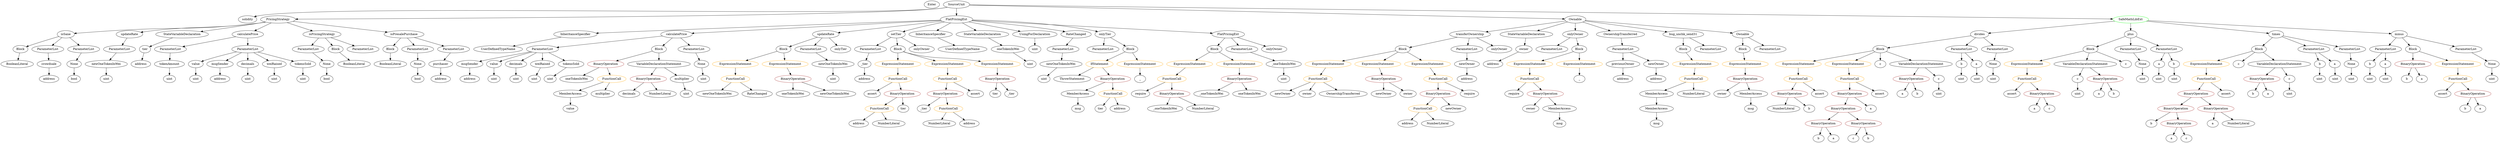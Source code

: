 strict digraph {
	graph [bb="0,0,10197,684"];
	node [label="\N"];
	Enter	[height=0.5,
		pos="3806,666",
		width=0.83628];
	Block_Unnamed_3	[color=black,
		height=0.5,
		label=Block,
		pos="6791,450",
		width=0.90558];
	ExpressionStatement_Unnamed_6	[color=orange,
		height=0.5,
		label=ExpressionStatement,
		pos="6871,378",
		width=2.458];
	Block_Unnamed_3 -> ExpressionStatement_Unnamed_6	[pos="e,6851.6,396.04 6808,434.15 6818.2,425.26 6831.3,413.74 6843,403.53"];
	NumberLiteral_Unnamed_3	[color=black,
		height=0.5,
		label=NumberLiteral,
		pos="7221,162",
		width=1.765];
	BinaryOperation_Unnamed_7	[color=brown,
		height=0.5,
		label=BinaryOperation,
		pos="8835,162",
		width=1.9867];
	Identifier_b_1	[color=black,
		height=0.5,
		label=b,
		pos="8729,90",
		width=0.75];
	BinaryOperation_Unnamed_7 -> Identifier_b_1	[pos="e,8747.9,103.43 8810.5,144.76 8794.5,134.23 8773.7,120.48 8757.1,109.52"];
	BinaryOperation_Unnamed_8	[color=brown,
		height=0.5,
		label=BinaryOperation,
		pos="8846,90",
		width=1.9867];
	BinaryOperation_Unnamed_7 -> BinaryOperation_Unnamed_8	[pos="e,8843.3,108.1 8837.8,143.7 8838.9,136.32 8840.3,127.52 8841.6,119.25"];
	BinaryOperation_Unnamed_12	[color=brown,
		height=0.5,
		label=BinaryOperation,
		pos="7469,162",
		width=1.9867];
	BinaryOperation_Unnamed_14	[color=brown,
		height=0.5,
		label=BinaryOperation,
		pos="7389,90",
		width=1.9867];
	BinaryOperation_Unnamed_12 -> BinaryOperation_Unnamed_14	[pos="e,7408.1,107.71 7450.1,144.41 7440.1,135.67 7427.7,124.79 7416.6,115.13"];
	BinaryOperation_Unnamed_13	[color=brown,
		height=0.5,
		label=BinaryOperation,
		pos="7550,90",
		width=1.9867];
	BinaryOperation_Unnamed_12 -> BinaryOperation_Unnamed_13	[pos="e,7530.7,107.71 7488.2,144.41 7498.3,135.67 7510.9,124.79 7522.1,115.13"];
	ParameterList_Unnamed_11	[color=black,
		height=0.5,
		label=ParameterList,
		pos="474.04,450",
		width=1.7095];
	Parameter_newOneTokenInWei	[color=black,
		height=0.5,
		label=newOneTokenInWei,
		pos="433.04,378",
		width=2.4303];
	ParameterList_Unnamed_11 -> Parameter_newOneTokenInWei	[pos="e,443.16,396.28 464.11,432.05 459.55,424.26 454.02,414.82 448.9,406.08"];
	Block_Unnamed_13	[color=black,
		height=0.5,
		label=Block,
		pos="4932,450",
		width=0.90558];
	ExpressionStatement_Unnamed_16	[color=orange,
		height=0.5,
		label=ExpressionStatement,
		pos="4835,378",
		width=2.458];
	Block_Unnamed_13 -> ExpressionStatement_Unnamed_16	[pos="e,4858.3,395.76 4912.9,435.17 4899.9,425.8 4882.4,413.19 4867.3,402.29"];
	ExpressionStatement_Unnamed_17	[color=orange,
		height=0.5,
		label=ExpressionStatement,
		pos="5030,378",
		width=2.458];
	Block_Unnamed_13 -> ExpressionStatement_Unnamed_17	[pos="e,5006.6,395.76 4951.4,435.17 4964.5,425.8 4982.2,413.19 4997.4,402.29"];
	ElementaryTypeName_uint	[color=black,
		height=0.5,
		label=uint,
		pos="433.04,306",
		width=0.75];
	Parameter_newOneTokenInWei -> ElementaryTypeName_uint	[pos="e,433.04,324.1 433.04,359.7 433.04,352.41 433.04,343.73 433.04,335.54"];
	Identifier_tier_2	[color=black,
		height=0.5,
		label=tier,
		pos="4056,234",
		width=0.75];
	ElementaryTypeName_uint_19	[color=black,
		height=0.5,
		label=uint,
		pos="8696,306",
		width=0.75];
	BinaryOperation_Unnamed_20	[color=brown,
		height=0.5,
		label=BinaryOperation,
		pos="3857,234",
		width=1.9867];
	Identifier__tier	[color=black,
		height=0.5,
		label=_tier,
		pos="3834,162",
		width=0.75311];
	BinaryOperation_Unnamed_20 -> Identifier__tier	[pos="e,3839.7,180.1 3851.4,215.7 3848.9,208.24 3846,199.32 3843.2,190.97"];
	FunctionCall_Unnamed_12	[color=orange,
		height=0.5,
		label=FunctionCall,
		pos="3937,162",
		width=1.6125];
	BinaryOperation_Unnamed_20 -> FunctionCall_Unnamed_12	[pos="e,3918.2,179.47 3876,216.41 3886.1,207.61 3898.6,196.63 3909.7,186.92"];
	FunctionCall_Unnamed_13	[color=orange,
		height=0.5,
		label=FunctionCall,
		pos="3666,306",
		width=1.6125];
	Identifier_assert_6	[color=black,
		height=0.5,
		label=assert,
		pos="3574,234",
		width=0.89172];
	FunctionCall_Unnamed_13 -> Identifier_assert_6	[pos="e,3592.6,249.16 3645.2,289.12 3632.3,279.35 3615.7,266.72 3601.8,256.11"];
	BinaryOperation_Unnamed_21	[color=brown,
		height=0.5,
		label=BinaryOperation,
		pos="3696,234",
		width=1.9867];
	FunctionCall_Unnamed_13 -> BinaryOperation_Unnamed_21	[pos="e,3688.7,252.1 3673.5,287.7 3676.7,280.15 3680.6,271.12 3684.2,262.68"];
	FunctionDefinition_transferOwnership	[color=black,
		height=0.5,
		label=transferOwnership,
		pos="5963,522",
		width=2.1947];
	Block_Unnamed_2	[color=black,
		height=0.5,
		label=Block,
		pos="5700,450",
		width=0.90558];
	FunctionDefinition_transferOwnership -> Block_Unnamed_2	[pos="e,5729.2,458.75 5913,507.67 5862.8,494.32 5786.6,474.04 5740.3,461.71"];
	ParameterList_Unnamed_3	[color=black,
		height=0.5,
		label=ParameterList,
		pos="5945,450",
		width=1.7095];
	FunctionDefinition_transferOwnership -> ParameterList_Unnamed_3	[pos="e,5949.4,468.1 5958.6,503.7 5956.7,496.32 5954.4,487.52 5952.3,479.25"];
	ModifierInvocation_onlyOwner	[color=black,
		height=0.5,
		label=onlyOwner,
		pos="6076,450",
		width=1.4323];
	FunctionDefinition_transferOwnership -> ModifierInvocation_onlyOwner	[pos="e,6051.6,466.11 5989.5,504.59 6005.2,494.86 6025.3,482.43 6042.1,471.99"];
	PragmaDirective_solidity	[color=black,
		height=0.5,
		label=solidity,
		pos="1078,594",
		width=1.0442];
	Parameter_b_2	[color=black,
		height=0.5,
		label=b,
		pos="9662,378",
		width=0.75];
	ElementaryTypeName_uint_15	[color=black,
		height=0.5,
		label=uint,
		pos="9662,306",
		width=0.75];
	Parameter_b_2 -> ElementaryTypeName_uint_15	[pos="e,9662,324.1 9662,359.7 9662,352.41 9662,343.73 9662,335.54"];
	Identifier_oneTokenInWei_1	[color=black,
		height=0.5,
		label=oneTokenInWei,
		pos="3260,234",
		width=1.959];
	ExpressionStatement_Unnamed_4	[color=orange,
		height=0.5,
		label=ExpressionStatement,
		pos="5397,378",
		width=2.458];
	FunctionCall_Unnamed_3	[color=orange,
		height=0.5,
		label=FunctionCall,
		pos="5366,306",
		width=1.6125];
	ExpressionStatement_Unnamed_4 -> FunctionCall_Unnamed_3	[pos="e,5373.6,324.1 5389.4,359.7 5386,352.07 5381.9,342.92 5378.2,334.4"];
	Identifier_b_5	[color=black,
		height=0.5,
		label=b,
		pos="7353,18",
		width=0.75];
	BinaryOperation_Unnamed_14 -> Identifier_b_5	[pos="e,7361.3,35.145 7380.1,71.697 7376.1,63.752 7371.1,54.158 7366.6,45.344"];
	Identifier_a_5	[color=black,
		height=0.5,
		label=a,
		pos="7425,18",
		width=0.75];
	BinaryOperation_Unnamed_14 -> Identifier_a_5	[pos="e,7416.7,35.145 7397.9,71.697 7402,63.752 7407,54.158 7411.5,45.344"];
	Parameter_None_7	[color=black,
		height=0.5,
		label=None,
		pos="2873,378",
		width=0.85014];
	ElementaryTypeName_uint_30	[color=black,
		height=0.5,
		label=uint,
		pos="2903,306",
		width=0.75];
	Parameter_None_7 -> ElementaryTypeName_uint_30	[pos="e,2895.8,323.79 2880.3,360.05 2883.6,352.32 2887.6,342.96 2891.4,334.27"];
	Parameter_None_2	[color=black,
		height=0.5,
		label=None,
		pos="1721,378",
		width=0.85014];
	ElementaryTypeName_bool_2	[color=black,
		height=0.5,
		label=bool,
		pos="1721,306",
		width=0.76697];
	Parameter_None_2 -> ElementaryTypeName_bool_2	[pos="e,1721,324.1 1721,359.7 1721,352.41 1721,343.73 1721,335.54"];
	StateVariableDeclaration_Unnamed	[color=black,
		height=0.5,
		label=StateVariableDeclaration,
		pos="6192,522",
		width=2.8184];
	VariableDeclaration_owner	[color=black,
		height=0.5,
		label=owner,
		pos="6179,450",
		width=0.93331];
	StateVariableDeclaration_Unnamed -> VariableDeclaration_owner	[pos="e,6182.2,468.1 6188.8,503.7 6187.5,496.32 6185.8,487.52 6184.3,479.25"];
	BooleanLiteral_Unnamed_2	[color=black,
		height=0.5,
		label=BooleanLiteral,
		pos="1608,378",
		width=1.7788];
	Parameter_value	[color=black,
		height=0.5,
		label=value,
		pos="806.04,378",
		width=0.82242];
	ElementaryTypeName_uint_1	[color=black,
		height=0.5,
		label=uint,
		pos="806.04,306",
		width=0.75];
	Parameter_value -> ElementaryTypeName_uint_1	[pos="e,806.04,324.1 806.04,359.7 806.04,352.41 806.04,343.73 806.04,335.54"];
	InheritanceSpecifier_Unnamed_1	[color=black,
		height=0.5,
		label=InheritanceSpecifier,
		pos="2299,522",
		width=2.3333];
	UserDefinedTypeName_Unnamed_1	[color=black,
		height=0.5,
		label=UserDefinedTypeName,
		pos="2057,450",
		width=2.7214];
	InheritanceSpecifier_Unnamed_1 -> UserDefinedTypeName_Unnamed_1	[pos="e,2108.1,465.78 2250.4,506.92 2212.6,495.98 2159.9,480.75 2119.1,468.94"];
	FunctionCall_Unnamed_11	[color=orange,
		height=0.5,
		label=FunctionCall,
		pos="3861,306",
		width=1.6125];
	FunctionCall_Unnamed_11 -> BinaryOperation_Unnamed_20	[pos="e,3858,252.1 3860,287.7 3859.6,280.41 3859.1,271.73 3858.7,263.54"];
	Identifier_assert_5	[color=black,
		height=0.5,
		label=assert,
		pos="3979,234",
		width=0.89172];
	FunctionCall_Unnamed_11 -> Identifier_assert_5	[pos="e,3957.7,247.69 3887.2,289.46 3905.2,278.81 3929.1,264.63 3948,253.41"];
	ElementaryTypeName_address	[color=black,
		height=0.5,
		label=address,
		pos="6063,378",
		width=1.0996];
	ExpressionStatement_Unnamed_14	[color=orange,
		height=0.5,
		label=ExpressionStatement,
		pos="3666,378",
		width=2.458];
	ExpressionStatement_Unnamed_14 -> FunctionCall_Unnamed_13	[pos="e,3666,324.1 3666,359.7 3666,352.41 3666,343.73 3666,335.54"];
	NumberLiteral_Unnamed_4	[color=black,
		height=0.5,
		label=NumberLiteral,
		pos="3931,90",
		width=1.765];
	ParameterList_Unnamed_24	[color=black,
		height=0.5,
		label=ParameterList,
		pos="3556,450",
		width=1.7095];
	Parameter__tier	[color=black,
		height=0.5,
		label=_tier,
		pos="3532,378",
		width=0.75311];
	ParameterList_Unnamed_24 -> Parameter__tier	[pos="e,3537.7,395.62 3550.1,431.7 3547.5,424.04 3544.3,414.85 3541.4,406.3"];
	BinaryOperation_Unnamed_26	[color=brown,
		height=0.5,
		label=BinaryOperation,
		pos="2679,306",
		width=1.9867];
	Identifier_decimals	[color=black,
		height=0.5,
		label=decimals,
		pos="2579,234",
		width=1.1967];
	BinaryOperation_Unnamed_26 -> Identifier_decimals	[pos="e,2600.3,249.88 2655.6,288.59 2641.9,278.97 2624.4,266.73 2609.6,256.37"];
	NumberLiteral_Unnamed_7	[color=black,
		height=0.5,
		label=NumberLiteral,
		pos="2704,234",
		width=1.765];
	BinaryOperation_Unnamed_26 -> NumberLiteral_Unnamed_7	[pos="e,2697.9,252.1 2685.2,287.7 2687.9,280.15 2691.1,271.12 2694.2,262.68"];
	Block_Unnamed_2 -> ExpressionStatement_Unnamed_4	[pos="e,5453.9,392.13 5670.2,442.1 5622.7,431.14 5529,409.5 5464.7,394.64"];
	ExpressionStatement_Unnamed_5	[color=orange,
		height=0.5,
		label=ExpressionStatement,
		pos="5603,378",
		width=2.458];
	Block_Unnamed_2 -> ExpressionStatement_Unnamed_5	[pos="e,5626.3,395.76 5680.9,435.17 5667.9,425.8 5650.4,413.19 5635.3,402.29"];
	ExpressionStatement_Unnamed_3	[color=orange,
		height=0.5,
		label=ExpressionStatement,
		pos="5798,378",
		width=2.458];
	Block_Unnamed_2 -> ExpressionStatement_Unnamed_3	[pos="e,5774.6,395.76 5719.4,435.17 5732.5,425.8 5750.2,413.19 5765.4,402.29"];
	Identifier_b_2	[color=black,
		height=0.5,
		label=b,
		pos="7330,162",
		width=0.75];
	ElementaryTypeName_uint_14	[color=black,
		height=0.5,
		label=uint,
		pos="9734,306",
		width=0.75];
	FunctionDefinition_calculatePrice_1	[color=black,
		height=0.5,
		label=calculatePrice,
		pos="2775,522",
		width=1.7095];
	ParameterList_Unnamed_27	[color=black,
		height=0.5,
		label=ParameterList,
		pos="2235,450",
		width=1.7095];
	FunctionDefinition_calculatePrice_1 -> ParameterList_Unnamed_27	[pos="e,2290.6,458.2 2719.5,513.81 2619.6,500.85 2409.6,473.63 2301.9,459.67"];
	Block_Unnamed_15	[color=black,
		height=0.5,
		label=Block,
		pos="2705,450",
		width=0.90558];
	FunctionDefinition_calculatePrice_1 -> Block_Unnamed_15	[pos="e,2720.1,466.04 2758.4,504.41 2749.4,495.31 2737.9,483.9 2728,473.96"];
	ParameterList_Unnamed_28	[color=black,
		height=0.5,
		label=ParameterList,
		pos="2845,450",
		width=1.7095];
	FunctionDefinition_calculatePrice_1 -> ParameterList_Unnamed_28	[pos="e,2828.6,467.47 2791.6,504.41 2800.3,495.78 2811,485.06 2820.5,475.5"];
	ElementaryTypeName_uint_29	[color=black,
		height=0.5,
		label=uint,
		pos="2124,306",
		width=0.75];
	Identifier_oneTokenInWei_2	[color=black,
		height=0.5,
		label=oneTokenInWei,
		pos="2384,306",
		width=1.959];
	Identifier_value	[color=black,
		height=0.5,
		label=value,
		pos="2341,162",
		width=0.82242];
	Parameter_None_4	[color=black,
		height=0.5,
		label=None,
		pos="8093,378",
		width=0.85014];
	ElementaryTypeName_uint_12	[color=black,
		height=0.5,
		label=uint,
		pos="8093,306",
		width=0.75];
	Parameter_None_4 -> ElementaryTypeName_uint_12	[pos="e,8093,324.1 8093,359.7 8093,352.41 8093,343.73 8093,335.54"];
	Identifier_owner_1	[color=black,
		height=0.5,
		label=owner,
		pos="6211,162",
		width=0.93331];
	ModifierDefinition_onlyOwner	[color=black,
		height=0.5,
		label=onlyOwner,
		pos="6390,522",
		width=1.4323];
	ParameterList_Unnamed_2	[color=black,
		height=0.5,
		label=ParameterList,
		pos="6292,450",
		width=1.7095];
	ModifierDefinition_onlyOwner -> ParameterList_Unnamed_2	[pos="e,6314.4,466.98 6368.3,505.46 6355.2,496.08 6338.2,483.96 6323.6,473.54"];
	Block_Unnamed_1	[color=black,
		height=0.5,
		label=Block,
		pos="6404,450",
		width=0.90558];
	ModifierDefinition_onlyOwner -> Block_Unnamed_1	[pos="e,6400.6,468.1 6393.5,503.7 6395,496.32 6396.7,487.52 6398.4,479.25"];
	Identifier_newOneTokenInWei_1	[color=black,
		height=0.5,
		label=newOneTokenInWei,
		pos="2945,234",
		width=2.4303];
	ExpressionStatement_Unnamed_1	[color=orange,
		height=0.5,
		label=ExpressionStatement,
		pos="6209,378",
		width=2.458];
	FunctionCall_Unnamed	[color=orange,
		height=0.5,
		label=FunctionCall,
		pos="6209,306",
		width=1.6125];
	ExpressionStatement_Unnamed_1 -> FunctionCall_Unnamed	[pos="e,6209,324.1 6209,359.7 6209,352.41 6209,343.73 6209,335.54"];
	ElementaryTypeName_address_1	[color=black,
		height=0.5,
		label=address,
		pos="6578,306",
		width=1.0996];
	ParameterList_Unnamed_13	[color=black,
		height=0.5,
		label=ParameterList,
		pos="787.04,450",
		width=1.7095];
	Parameter_tokenAmount	[color=black,
		height=0.5,
		label=tokenAmount,
		pos="697.04,378",
		width=1.6957];
	ParameterList_Unnamed_13 -> Parameter_tokenAmount	[pos="e,717.8,395.15 766.16,432.76 754.46,423.66 739.67,412.16 726.78,402.13"];
	BinaryOperation_Unnamed_2	[color=brown,
		height=0.5,
		label=BinaryOperation,
		pos="5848,234",
		width=1.9867];
	FunctionCall_Unnamed_2	[color=orange,
		height=0.5,
		label=FunctionCall,
		pos="5784,162",
		width=1.6125];
	BinaryOperation_Unnamed_2 -> FunctionCall_Unnamed_2	[pos="e,5799.4,179.79 5832.5,216.05 5824.9,207.71 5815.6,197.49 5807.1,188.25"];
	Identifier_newOwner	[color=black,
		height=0.5,
		label=newOwner,
		pos="5911,162",
		width=1.4046];
	BinaryOperation_Unnamed_2 -> Identifier_newOwner	[pos="e,5896.4,179.31 5863.3,216.05 5870.9,207.59 5880.3,197.19 5888.7,187.84"];
	Parameter_msgSender	[color=black,
		height=0.5,
		label=msgSender,
		pos="906.04,378",
		width=1.4462];
	ElementaryTypeName_address_8	[color=black,
		height=0.5,
		label=address,
		pos="906.04,306",
		width=1.0996];
	Parameter_msgSender -> ElementaryTypeName_address_8	[pos="e,906.04,324.1 906.04,359.7 906.04,352.41 906.04,343.73 906.04,335.54"];
	EventDefinition_OwnershipTransferred	[color=black,
		height=0.5,
		label=OwnershipTransferred,
		pos="6566,522",
		width=2.6243];
	ParameterList_Unnamed	[color=black,
		height=0.5,
		label=ParameterList,
		pos="6578,450",
		width=1.7095];
	EventDefinition_OwnershipTransferred -> ParameterList_Unnamed	[pos="e,6575.1,468.1 6569,503.7 6570.3,496.32 6571.8,487.52 6573.2,479.25"];
	ElementaryTypeName_uint_3	[color=black,
		height=0.5,
		label=uint,
		pos="1248,306",
		width=0.75];
	Parameter_newOwner	[color=black,
		height=0.5,
		label=newOwner,
		pos="5955,378",
		width=1.4046];
	ParameterList_Unnamed_3 -> Parameter_newOwner	[pos="e,5952.6,396.1 5947.5,431.7 5948.6,424.32 5949.8,415.52 5951,407.25"];
	BinaryOperation_Unnamed	[color=brown,
		height=0.5,
		label=BinaryOperation,
		pos="7066,306",
		width=1.9867];
	Identifier_owner	[color=black,
		height=0.5,
		label=owner,
		pos="6966,234",
		width=0.93331];
	BinaryOperation_Unnamed -> Identifier_owner	[pos="e,6986,248.95 7042.6,288.59 7028.5,278.71 7010.4,266.05 6995.3,255.51"];
	MemberAccess_Unnamed	[color=black,
		height=0.5,
		label=MemberAccess,
		pos="7087,234",
		width=1.9174];
	BinaryOperation_Unnamed -> MemberAccess_Unnamed	[pos="e,7081.9,252.1 7071.2,287.7 7073.5,280.24 7076.1,271.32 7078.6,262.97"];
	Identifier_assert_4	[color=black,
		height=0.5,
		label=assert,
		pos="8162,234",
		width=0.89172];
	Block_Unnamed_7	[color=black,
		height=0.5,
		label=Block,
		pos="9192,450",
		width=0.90558];
	ExpressionStatement_Unnamed_7	[color=orange,
		height=0.5,
		label=ExpressionStatement,
		pos="8977,378",
		width=2.458];
	Block_Unnamed_7 -> ExpressionStatement_Unnamed_7	[pos="e,9022.6,393.84 9164.4,439.99 9131.5,429.28 9075.7,411.13 9033.6,397.41"];
	Identifier_c_1	[color=black,
		height=0.5,
		label=c,
		pos="9110,378",
		width=0.75];
	Block_Unnamed_7 -> Identifier_c_1	[pos="e,9126.2,392.77 9175,434.5 9163.4,424.54 9147.7,411.17 9134.7,400.04"];
	VariableDeclarationStatement_Unnamed	[color=black,
		height=0.5,
		label=VariableDeclarationStatement,
		pos="9274,378",
		width=3.3174];
	Block_Unnamed_7 -> VariableDeclarationStatement_Unnamed	[pos="e,9253.9,396.2 9209,434.5 9219.5,425.54 9233.3,413.81 9245.4,403.45"];
	Identifier_msg_2	[color=black,
		height=0.5,
		label=msg,
		pos="6700,90",
		width=0.75];
	ExpressionStatement_Unnamed_13	[color=orange,
		height=0.5,
		label=ExpressionStatement,
		pos="3861,378",
		width=2.458];
	ExpressionStatement_Unnamed_13 -> FunctionCall_Unnamed_11	[pos="e,3861,324.1 3861,359.7 3861,352.41 3861,343.73 3861,335.54"];
	Identifier___1	[color=black,
		height=0.5,
		label=_,
		pos="4640,306",
		width=0.75];
	ParameterList_Unnamed_25	[color=black,
		height=0.5,
		label=ParameterList,
		pos="5044,450",
		width=1.7095];
	Parameter__oneTokenInWei	[color=black,
		height=0.5,
		label=_oneTokenInWei,
		pos="5212,378",
		width=2.0976];
	ParameterList_Unnamed_25 -> Parameter__oneTokenInWei	[pos="e,5175.6,394.16 5078.4,434.67 5103.4,424.25 5137.6,410.03 5165.1,398.57"];
	Identifier_assert_3	[color=black,
		height=0.5,
		label=assert,
		pos="9968,234",
		width=0.89172];
	MemberAccess_Unnamed_4	[color=black,
		height=0.5,
		label=MemberAccess,
		pos="4361,234",
		width=1.9174];
	Identifier_msg_3	[color=black,
		height=0.5,
		label=msg,
		pos="4361,162",
		width=0.75];
	MemberAccess_Unnamed_4 -> Identifier_msg_3	[pos="e,4361,180.1 4361,215.7 4361,208.41 4361,199.73 4361,191.54"];
	Identifier_a_8	[color=black,
		height=0.5,
		label=a,
		pos="8524,234",
		width=0.75];
	FunctionCall_Unnamed_5	[color=orange,
		height=0.5,
		label=FunctionCall,
		pos="8977,306",
		width=1.6125];
	ExpressionStatement_Unnamed_7 -> FunctionCall_Unnamed_5	[pos="e,8977,324.1 8977,359.7 8977,352.41 8977,343.73 8977,335.54"];
	BinaryOperation_Unnamed_16	[color=brown,
		height=0.5,
		label=BinaryOperation,
		pos="9851,378",
		width=1.9867];
	Identifier_b_7	[color=black,
		height=0.5,
		label=b,
		pos="9828,306",
		width=0.75];
	BinaryOperation_Unnamed_16 -> Identifier_b_7	[pos="e,9833.7,324.1 9845.4,359.7 9842.9,352.24 9840,343.32 9837.2,334.97"];
	Identifier_a_7	[color=black,
		height=0.5,
		label=a,
		pos="9900,306",
		width=0.75];
	BinaryOperation_Unnamed_16 -> Identifier_a_7	[pos="e,9889,322.83 9862.9,360.05 9868.8,351.65 9876,341.32 9882.5,332.02"];
	Block_Unnamed_5	[color=black,
		height=0.5,
		label=Block,
		pos="71.038,450",
		width=0.90558];
	BooleanLiteral_Unnamed_1	[color=black,
		height=0.5,
		label=BooleanLiteral,
		pos="64.038,378",
		width=1.7788];
	Block_Unnamed_5 -> BooleanLiteral_Unnamed_1	[pos="e,65.748,396.1 69.307,431.7 68.578,424.41 67.71,415.73 66.891,407.54"];
	ContractDefinition_PricingStrategy	[color=black,
		height=0.5,
		label=PricingStrategy,
		pos="1201,594",
		width=1.862];
	FunctionDefinition_isSane	[color=black,
		height=0.5,
		label=isSane,
		pos="263.04,522",
		width=0.96103];
	ContractDefinition_PricingStrategy -> FunctionDefinition_isSane	[pos="e,297.18,526.28 1153.4,581.08 1144.1,579.1 1134.3,577.27 1125,576 831.83,535.56 755.3,560.73 460.04,540 407.99,536.35 348.3,531.04 \
308.39,527.33"];
	FunctionDefinition_updateRate	[color=black,
		height=0.5,
		label=updateRate,
		pos="522.04,522",
		width=1.46];
	ContractDefinition_PricingStrategy -> FunctionDefinition_updateRate	[pos="e,568.53,530.73 1153,581.14 1143.8,579.17 1134.1,577.34 1125,576 909.46,544.13 852.62,564.09 636.04,540 617.68,537.96 597.74,535.18 \
579.74,532.46"];
	StateVariableDeclaration_Unnamed_1	[color=black,
		height=0.5,
		label=StateVariableDeclaration,
		pos="746.04,522",
		width=2.8184];
	ContractDefinition_PricingStrategy -> StateVariableDeclaration_Unnamed_1	[pos="e,829.15,532.65 1152.1,581.44 1143.1,579.49 1133.8,577.59 1125,576 1028.5,558.48 917.13,543.53 840.24,534.02"];
	FunctionDefinition_calculatePrice	[color=black,
		height=0.5,
		label=calculatePrice,
		pos="1019,522",
		width=1.7095];
	ContractDefinition_PricingStrategy -> FunctionDefinition_calculatePrice	[pos="e,1055.3,536.96 1163.8,578.67 1135.4,567.75 1096.2,552.66 1065.7,540.95"];
	FunctionDefinition_isPricingStrategy	[color=black,
		height=0.5,
		label=isPricingStrategy,
		pos="1328,522",
		width=2.0283];
	ContractDefinition_PricingStrategy -> FunctionDefinition_isPricingStrategy	[pos="e,1299.2,538.9 1229.5,577.29 1247.1,567.59 1270,555.01 1289.2,544.4"];
	FunctionDefinition_isPresalePurchase	[color=black,
		height=0.5,
		label=isPresalePurchase,
		pos="1664,522",
		width=2.1392];
	ContractDefinition_PricingStrategy -> FunctionDefinition_isPresalePurchase	[pos="e,1600.6,532.59 1258.3,584.35 1341.8,571.72 1497.1,548.25 1589.4,534.28"];
	FunctionDefinition_divides	[color=black,
		height=0.5,
		label=divides,
		pos="8022,522",
		width=1.0303];
	Block_Unnamed_8	[color=black,
		height=0.5,
		label=Block,
		pos="7617,450",
		width=0.90558];
	FunctionDefinition_divides -> Block_Unnamed_8	[pos="e,7648.1,456.37 7987.5,515.03 7913.5,502.24 7739.7,472.21 7659.3,458.3"];
	ParameterList_Unnamed_16	[color=black,
		height=0.5,
		label=ParameterList,
		pos="7952,450",
		width=1.7095];
	FunctionDefinition_divides -> ParameterList_Unnamed_16	[pos="e,7968.5,467.47 8006.5,505.46 7997.7,496.65 7986.5,485.43 7976.5,475.46"];
	ParameterList_Unnamed_17	[color=black,
		height=0.5,
		label=ParameterList,
		pos="8093,450",
		width=1.7095];
	FunctionDefinition_divides -> ParameterList_Unnamed_17	[pos="e,8076.1,467.71 8037.8,505.46 8046.7,496.72 8058,485.59 8068,475.68"];
	VariableDeclaration_previousOwner	[color=black,
		height=0.5,
		label=previousOwner,
		pos="6578,378",
		width=1.8759];
	VariableDeclaration_previousOwner -> ElementaryTypeName_address_1	[pos="e,6578,324.1 6578,359.7 6578,352.41 6578,343.73 6578,335.54"];
	ParameterList_Unnamed_14	[color=black,
		height=0.5,
		label=ParameterList,
		pos="9438,450",
		width=1.7095];
	Parameter_b	[color=black,
		height=0.5,
		label=b,
		pos="9438,378",
		width=0.75];
	ParameterList_Unnamed_14 -> Parameter_b	[pos="e,9438,396.1 9438,431.7 9438,424.41 9438,415.73 9438,407.54"];
	Parameter_a	[color=black,
		height=0.5,
		label=a,
		pos="9510,378",
		width=0.75];
	ParameterList_Unnamed_14 -> Parameter_a	[pos="e,9495.5,393.11 9455.1,432.41 9464.7,423.06 9476.9,411.26 9487.3,401.13"];
	ParameterList_Unnamed_15	[color=black,
		height=0.5,
		label=ParameterList,
		pos="9583,450",
		width=1.7095];
	Parameter_None_3	[color=black,
		height=0.5,
		label=None,
		pos="9586,378",
		width=0.85014];
	ParameterList_Unnamed_15 -> Parameter_None_3	[pos="e,9585.3,396.1 9583.8,431.7 9584.1,424.41 9584.5,415.73 9584.8,407.54"];
	Identifier__oneTokenInWei	[color=black,
		height=0.5,
		label=_oneTokenInWei,
		pos="4720,162",
		width=2.0976];
	ElementaryTypeName_uint_20	[color=black,
		height=0.5,
		label=uint,
		pos="8429,234",
		width=0.75];
	FunctionDefinition_isSane -> Block_Unnamed_5	[pos="e,97.752,460.74 235.12,510.82 201.61,498.6 145.3,478.07 108.15,464.53"];
	ParameterList_Unnamed_7	[color=black,
		height=0.5,
		label=ParameterList,
		pos="192.04,450",
		width=1.7095];
	FunctionDefinition_isSane -> ParameterList_Unnamed_7	[pos="e,208.9,467.63 247.63,505.81 238.71,497.02 227.26,485.73 217.08,475.69"];
	ParameterList_Unnamed_8	[color=black,
		height=0.5,
		label=ParameterList,
		pos="333.04,450",
		width=1.7095];
	FunctionDefinition_isSane -> ParameterList_Unnamed_8	[pos="e,316.57,467.47 278.57,505.46 287.38,496.65 298.61,485.43 308.57,475.46"];
	ExpressionStatement_Unnamed_8	[color=orange,
		height=0.5,
		label=ExpressionStatement,
		pos="7289,378",
		width=2.458];
	Block_Unnamed_8 -> ExpressionStatement_Unnamed_8	[pos="e,7348.4,391.67 7586.8,442.54 7535.4,431.58 7430,409.09 7359.4,394.02"];
	ExpressionStatement_Unnamed_9	[color=orange,
		height=0.5,
		label=ExpressionStatement,
		pos="7484,378",
		width=2.458];
	Block_Unnamed_8 -> ExpressionStatement_Unnamed_9	[pos="e,7514.9,395.25 7593.9,436.81 7574.9,426.82 7547.6,412.45 7524.9,400.53"];
	Identifier_c_3	[color=black,
		height=0.5,
		label=c,
		pos="7617,378",
		width=0.75];
	Block_Unnamed_8 -> Identifier_c_3	[pos="e,7617,396.1 7617,431.7 7617,424.41 7617,415.73 7617,407.54"];
	VariableDeclarationStatement_Unnamed_1	[color=black,
		height=0.5,
		label=VariableDeclarationStatement,
		pos="7781,378",
		width=3.3174];
	Block_Unnamed_8 -> VariableDeclarationStatement_Unnamed_1	[pos="e,7742.6,395.4 7642.3,438.22 7666.2,428.04 7702.6,412.5 7732.1,399.89"];
	Parameter_msgSender_1	[color=black,
		height=0.5,
		label=msgSender,
		pos="1934,378",
		width=1.4462];
	ParameterList_Unnamed_27 -> Parameter_msgSender_1	[pos="e,1973,390.24 2188.9,437.77 2180.6,435.81 2172.1,433.82 2164,432 2089.1,415.06 2069.6,414.32 1995,396 1991.5,395.12 1987.8,394.18 \
1984.1,393.21"];
	Parameter_value_1	[color=black,
		height=0.5,
		label=value,
		pos="2034,378",
		width=0.82242];
	ParameterList_Unnamed_27 -> Parameter_value_1	[pos="e,2057.4,389.61 2193,436.46 2160.1,426.34 2113.3,411.31 2073,396 2071.3,395.33 2069.5,394.63 2067.7,393.9"];
	Parameter_decimals_1	[color=black,
		height=0.5,
		label=decimals,
		pos="2125,378",
		width=1.1967];
	ParameterList_Unnamed_27 -> Parameter_decimals_1	[pos="e,2148,393.63 2210.1,433.12 2194.5,423.2 2174.3,410.34 2157.5,399.64"];
	Parameter_weiRaised_1	[color=black,
		height=0.5,
		label=weiRaised,
		pos="2235,378",
		width=1.3491];
	ParameterList_Unnamed_27 -> Parameter_weiRaised_1	[pos="e,2235,396.1 2235,431.7 2235,424.41 2235,415.73 2235,407.54"];
	Parameter_tokensSold_1	[color=black,
		height=0.5,
		label=tokensSold,
		pos="2354,378",
		width=1.46];
	ParameterList_Unnamed_27 -> Parameter_tokensSold_1	[pos="e,2328.5,394.01 2261.4,433.46 2278.3,423.54 2300.4,410.56 2318.8,399.75"];
	BinaryOperation_Unnamed_10	[color=brown,
		height=0.5,
		label=BinaryOperation,
		pos="7744,306",
		width=1.9867];
	Identifier_a_3	[color=black,
		height=0.5,
		label=a,
		pos="7695,234",
		width=0.75];
	BinaryOperation_Unnamed_10 -> Identifier_a_3	[pos="e,7706.1,250.83 7732.2,288.05 7726.3,279.65 7719.1,269.32 7712.6,260.02"];
	Identifier_b_3	[color=black,
		height=0.5,
		label=b,
		pos="7767,234",
		width=0.75];
	BinaryOperation_Unnamed_10 -> Identifier_b_3	[pos="e,7761.4,252.1 7749.7,287.7 7752.2,280.24 7755.1,271.32 7757.8,262.97"];
	VariableDeclaration_newOwner	[color=black,
		height=0.5,
		label=newOwner,
		pos="6714,378",
		width=1.4046];
	ElementaryTypeName_address_2	[color=black,
		height=0.5,
		label=address,
		pos="6714,306",
		width=1.0996];
	VariableDeclaration_newOwner -> ElementaryTypeName_address_2	[pos="e,6714,324.1 6714,359.7 6714,352.41 6714,343.73 6714,335.54"];
	MemberAccess_Unnamed_2	[color=black,
		height=0.5,
		label=MemberAccess,
		pos="6700,234",
		width=1.9174];
	MemberAccess_Unnamed_3	[color=black,
		height=0.5,
		label=MemberAccess,
		pos="6700,162",
		width=1.9174];
	MemberAccess_Unnamed_2 -> MemberAccess_Unnamed_3	[pos="e,6700,180.1 6700,215.7 6700,208.41 6700,199.73 6700,191.54"];
	FunctionDefinition_updateRate -> ParameterList_Unnamed_11	[pos="e,485.55,467.79 510.42,504.05 504.88,495.97 498.12,486.12 491.94,477.11"];
	ContractDefinition_FlatPricingExt	[color=black,
		height=0.5,
		label=FlatPricingExt,
		pos="3907,594",
		width=1.7511];
	ContractDefinition_FlatPricingExt -> InheritanceSpecifier_Unnamed_1	[pos="e,2380.7,526.56 3845,590.3 3598.4,579.56 2686.8,539.88 2391.8,527.04"];
	ContractDefinition_FlatPricingExt -> FunctionDefinition_calculatePrice_1	[pos="e,2834.8,526.69 3845.8,589.21 3652,577.23 3052.8,540.18 2846.1,527.39"];
	FunctionDefinition_updateRate_1	[color=black,
		height=0.5,
		label=updateRate,
		pos="3374,522",
		width=1.46];
	ContractDefinition_FlatPricingExt -> FunctionDefinition_updateRate_1	[pos="e,3422.6,529.38 3850.5,585.58 3749.1,572.26 3537.4,544.46 3433.8,530.85"];
	FunctionDefinition_setTier	[color=black,
		height=0.5,
		label=setTier,
		pos="3668,522",
		width=1.0026];
	ContractDefinition_FlatPricingExt -> FunctionDefinition_setTier	[pos="e,3695.5,533.84 3860.4,581.58 3820.9,571.59 3762.9,556.17 3713,540 3710.8,539.27 3708.5,538.5 3706.2,537.71"];
	InheritanceSpecifier_Unnamed	[color=black,
		height=0.5,
		label=InheritanceSpecifier,
		pos="3806,522",
		width=2.3333];
	ContractDefinition_FlatPricingExt -> InheritanceSpecifier_Unnamed	[pos="e,3830.2,539.72 3883.9,576.94 3870.7,567.8 3853.9,556.2 3839.4,546.1"];
	StateVariableDeclaration_Unnamed_2	[color=black,
		height=0.5,
		label=StateVariableDeclaration,
		pos="4009,522",
		width=2.8184];
	ContractDefinition_FlatPricingExt -> StateVariableDeclaration_Unnamed_2	[pos="e,3984.7,539.72 3930.4,576.94 3943.8,567.8 3960.7,556.2 3975.4,546.1"];
	UsingForDeclaration_Unnamed	[color=black,
		height=0.5,
		label=UsingForDeclaration,
		pos="4216,522",
		width=2.4303];
	ContractDefinition_FlatPricingExt -> UsingForDeclaration_Unnamed	[pos="e,4158.6,536 3955.3,582.06 4007,570.36 4089.4,551.7 4147.7,538.49"];
	EventDefinition_RateChanged	[color=black,
		height=0.5,
		label=RateChanged,
		pos="4382,522",
		width=1.6818];
	ContractDefinition_FlatPricingExt -> EventDefinition_RateChanged	[pos="e,4337.4,534.61 3966,587.3 4045.2,579.2 4189.9,562.76 4312,540 4316.7,539.14 4321.5,538.16 4326.3,537.12"];
	ModifierDefinition_onlyTier	[color=black,
		height=0.5,
		label=onlyTier,
		pos="4502,522",
		width=1.1551];
	ContractDefinition_FlatPricingExt -> ModifierDefinition_onlyTier	[pos="e,4471.4,534.65 3969.9,591.58 4072.1,588.24 4280.1,577.06 4452,540 4454.8,539.4 4457.7,538.69 4460.5,537.92"];
	FunctionDefinition_FlatPricingExt	[color=black,
		height=0.5,
		label=FlatPricingExt,
		pos="4988,522",
		width=1.7511];
	ContractDefinition_FlatPricingExt -> FunctionDefinition_FlatPricingExt	[pos="e,4927.1,526.95 3967.9,589.06 4154,577.01 4715.3,540.66 4915.8,527.68"];
	FunctionCall_Unnamed_4	[color=orange,
		height=0.5,
		label=FunctionCall,
		pos="6851,306",
		width=1.6125];
	ExpressionStatement_Unnamed_6 -> FunctionCall_Unnamed_4	[pos="e,6855.9,324.1 6866.1,359.7 6864,352.24 6861.4,343.32 6859,334.97"];
	FunctionCall_Unnamed_7	[color=orange,
		height=0.5,
		label=FunctionCall,
		pos="7490,306",
		width=1.6125];
	BinaryOperation_Unnamed_11	[color=brown,
		height=0.5,
		label=BinaryOperation,
		pos="7490,234",
		width=1.9867];
	FunctionCall_Unnamed_7 -> BinaryOperation_Unnamed_11	[pos="e,7490,252.1 7490,287.7 7490,280.41 7490,271.73 7490,263.54"];
	Identifier_assert_2	[color=black,
		height=0.5,
		label=assert,
		pos="7612,234",
		width=0.89172];
	FunctionCall_Unnamed_7 -> Identifier_assert_2	[pos="e,7590.2,247.52 7516.8,289.64 7535.6,278.88 7560.7,264.45 7580.4,253.13"];
	ElementaryTypeName_uint_26	[color=black,
		height=0.5,
		label=uint,
		pos="2034,306",
		width=0.75];
	ExpressionStatement_Unnamed_11	[color=orange,
		height=0.5,
		label=ExpressionStatement,
		pos="8230,378",
		width=2.458];
	FunctionCall_Unnamed_9	[color=orange,
		height=0.5,
		label=FunctionCall,
		pos="8230,306",
		width=1.6125];
	ExpressionStatement_Unnamed_11 -> FunctionCall_Unnamed_9	[pos="e,8230,324.1 8230,359.7 8230,352.41 8230,343.73 8230,335.54"];
	ContractDefinition_Ownable	[color=black,
		height=0.5,
		label=Ownable,
		pos="6390,594",
		width=1.2105];
	ContractDefinition_Ownable -> FunctionDefinition_transferOwnership	[pos="e,6025.7,533.27 6349.9,586.41 6278.3,574.68 6127.7,550 6037,535.12"];
	ContractDefinition_Ownable -> StateVariableDeclaration_Unnamed	[pos="e,6236.1,538.58 6357.8,581.6 6327.8,570.99 6282.5,554.98 6246.8,542.38"];
	ContractDefinition_Ownable -> ModifierDefinition_onlyOwner	[pos="e,6390,540.1 6390,575.7 6390,568.41 6390,559.73 6390,551.54"];
	ContractDefinition_Ownable -> EventDefinition_OwnershipTransferred	[pos="e,6526.5,538.74 6420.7,580.81 6446.9,570.37 6485.3,555.13 6516,542.92"];
	FunctionDefinition_bug_unchk_send31	[color=black,
		height=0.5,
		label=bug_unchk_send31,
		pos="6791,522",
		width=2.3194];
	ContractDefinition_Ownable -> FunctionDefinition_bug_unchk_send31	[pos="e,6727.6,534.08 6429.6,586.1 6496.1,574.48 6631.6,550.83 6716.5,536.02"];
	FunctionDefinition_Ownable	[color=black,
		height=0.5,
		label=Ownable,
		pos="7032,522",
		width=1.2105];
	ContractDefinition_Ownable -> FunctionDefinition_Ownable	[pos="e,6990.3,527.84 6431.9,588.59 6517,579.62 6716,558.51 6883,540 6914.9,536.47 6950.5,532.41 6979,529.14"];
	Identifier_msg	[color=black,
		height=0.5,
		label=msg,
		pos="7087,162",
		width=0.75];
	ElementaryTypeName_uint_8	[color=black,
		height=0.5,
		label=uint,
		pos="9586,306",
		width=0.75];
	Parameter_b_1	[color=black,
		height=0.5,
		label=b,
		pos="7945,378",
		width=0.75];
	ParameterList_Unnamed_16 -> Parameter_b_1	[pos="e,7946.7,396.1 7950.3,431.7 7949.6,424.41 7948.7,415.73 7947.9,407.54"];
	Parameter_a_1	[color=black,
		height=0.5,
		label=a,
		pos="8017,378",
		width=0.75];
	ParameterList_Unnamed_16 -> Parameter_a_1	[pos="e,8003.5,393.57 7967.4,432.41 7975.9,423.28 7986.6,411.81 7995.8,401.85"];
	Parameter_a_3	[color=black,
		height=0.5,
		label=a,
		pos="8772,378",
		width=0.75];
	ElementaryTypeName_uint_17	[color=black,
		height=0.5,
		label=uint,
		pos="8772,306",
		width=0.75];
	Parameter_a_3 -> ElementaryTypeName_uint_17	[pos="e,8772,324.1 8772,359.7 8772,352.41 8772,343.73 8772,335.54"];
	ExpressionStatement_Unnamed_19	[color=orange,
		height=0.5,
		label=ExpressionStatement,
		pos="3010,378",
		width=2.458];
	FunctionCall_Unnamed_16	[color=orange,
		height=0.5,
		label=FunctionCall,
		pos="3010,306",
		width=1.6125];
	ExpressionStatement_Unnamed_19 -> FunctionCall_Unnamed_16	[pos="e,3010,324.1 3010,359.7 3010,352.41 3010,343.73 3010,335.54"];
	ElementaryTypeName_uint_24	[color=black,
		height=0.5,
		label=uint,
		pos="5212,306",
		width=0.75];
	ExpressionStatement_Unnamed_2	[color=orange,
		height=0.5,
		label=ExpressionStatement,
		pos="6404,378",
		width=2.458];
	Identifier__	[color=black,
		height=0.5,
		label=_,
		pos="6404,306",
		width=0.75];
	ExpressionStatement_Unnamed_2 -> Identifier__	[pos="e,6404,324.1 6404,359.7 6404,352.41 6404,343.73 6404,335.54"];
	ThrowStatement_Unnamed	[color=black,
		height=0.5,
		label=ThrowStatement,
		pos="4344,306",
		width=2.0006];
	VariableDeclaration_c_2	[color=black,
		height=0.5,
		label=c,
		pos="8429,306",
		width=0.75];
	VariableDeclaration_c_2 -> ElementaryTypeName_uint_20	[pos="e,8429,252.1 8429,287.7 8429,280.41 8429,271.73 8429,263.54"];
	ElementaryTypeName_uint_25	[color=black,
		height=0.5,
		label=uint,
		pos="3399,306",
		width=0.75];
	ElementaryTypeName_address_13	[color=black,
		height=0.5,
		label=address,
		pos="1934,306",
		width=1.0996];
	Parameter_msgSender_1 -> ElementaryTypeName_address_13	[pos="e,1934,324.1 1934,359.7 1934,352.41 1934,343.73 1934,335.54"];
	VariableDeclaration_tier	[color=black,
		height=0.5,
		label=tier,
		pos="581.04,450",
		width=0.75];
	StateVariableDeclaration_Unnamed_1 -> VariableDeclaration_tier	[pos="e,603.49,460.53 708.18,504.94 679.75,492.88 641.2,476.52 614.02,464.99"];
	Parameter_None_5	[color=black,
		height=0.5,
		label=None,
		pos="10166,378",
		width=0.85014];
	ElementaryTypeName_uint_16	[color=black,
		height=0.5,
		label=uint,
		pos="10166,306",
		width=0.75];
	Parameter_None_5 -> ElementaryTypeName_uint_16	[pos="e,10166,324.1 10166,359.7 10166,352.41 10166,343.73 10166,335.54"];
	Identifier_newOwner_2	[color=black,
		height=0.5,
		label=newOwner,
		pos="5623,234",
		width=1.4046];
	ElementaryTypeName_address_10	[color=black,
		height=0.5,
		label=address,
		pos="3532,306",
		width=1.0996];
	ElementaryTypeName_address_4	[color=black,
		height=0.5,
		label=address,
		pos="5723,90",
		width=1.0996];
	FunctionCall_Unnamed_2 -> ElementaryTypeName_address_4	[pos="e,5737,106.99 5769.6,144.41 5762,135.74 5752.6,124.97 5744.3,115.38"];
	NumberLiteral_Unnamed	[color=black,
		height=0.5,
		label=NumberLiteral,
		pos="5844,90",
		width=1.765];
	FunctionCall_Unnamed_2 -> NumberLiteral_Unnamed	[pos="e,5829.5,107.96 5798.3,144.41 5805.4,136.08 5814.2,125.8 5822.2,116.49"];
	Parameter_a_2	[color=black,
		height=0.5,
		label=a,
		pos="9734,378",
		width=0.75];
	Parameter_a_2 -> ElementaryTypeName_uint_14	[pos="e,9734,324.1 9734,359.7 9734,352.41 9734,343.73 9734,335.54"];
	BinaryOperation_Unnamed_9	[color=brown,
		height=0.5,
		label=BinaryOperation,
		pos="7246,234",
		width=1.9867];
	BinaryOperation_Unnamed_9 -> NumberLiteral_Unnamed_3	[pos="e,7227.1,180.1 7239.9,215.7 7237.2,208.15 7233.9,199.12 7230.9,190.68"];
	BinaryOperation_Unnamed_9 -> Identifier_b_2	[pos="e,7313.7,176.65 7265.9,216.41 7277.7,206.65 7292.6,194.22 7305.1,183.81"];
	Parameter_b_3	[color=black,
		height=0.5,
		label=b,
		pos="8844,378",
		width=0.75];
	ElementaryTypeName_uint_18	[color=black,
		height=0.5,
		label=uint,
		pos="8844,306",
		width=0.75];
	Parameter_b_3 -> ElementaryTypeName_uint_18	[pos="e,8844,324.1 8844,359.7 8844,352.41 8844,343.73 8844,335.54"];
	Identifier_a_1	[color=black,
		height=0.5,
		label=a,
		pos="8985,90",
		width=0.75];
	NumberLiteral_Unnamed_2	[color=black,
		height=0.5,
		label=NumberLiteral,
		pos="9094,90",
		width=1.765];
	BinaryOperation_Unnamed_6	[color=brown,
		height=0.5,
		label=BinaryOperation,
		pos="8996,162",
		width=1.9867];
	BinaryOperation_Unnamed_6 -> Identifier_a_1	[pos="e,8987.7,108.1 8993.3,143.7 8992.2,136.32 8990.8,127.52 8989.5,119.25"];
	BinaryOperation_Unnamed_6 -> NumberLiteral_Unnamed_2	[pos="e,9071.4,107.15 9018.8,144.76 9031.8,135.49 9048.2,123.71 9062.5,113.55"];
	Identifier_b	[color=black,
		height=0.5,
		label=b,
		pos="9158,234",
		width=0.75];
	ElementaryTypeName_uint_10	[color=black,
		height=0.5,
		label=uint,
		pos="8017,306",
		width=0.75];
	Identifier_tier	[color=black,
		height=0.5,
		label=tier,
		pos="4456,162",
		width=0.75];
	FunctionDefinition_bug_unchk_send31 -> Block_Unnamed_3	[pos="e,6791,468.1 6791,503.7 6791,496.41 6791,487.73 6791,479.54"];
	ParameterList_Unnamed_4	[color=black,
		height=0.5,
		label=ParameterList,
		pos="6903,450",
		width=1.7095];
	FunctionDefinition_bug_unchk_send31 -> ParameterList_Unnamed_4	[pos="e,6877.7,466.83 6817.3,504.59 6832.5,495.06 6851.9,482.95 6868.4,472.65"];
	FunctionCall_Unnamed_15	[color=orange,
		height=0.5,
		label=FunctionCall,
		pos="4744,306",
		width=1.6125];
	Identifier_require_2	[color=black,
		height=0.5,
		label=require,
		pos="4618,234",
		width=1.0026];
	FunctionCall_Unnamed_15 -> Identifier_require_2	[pos="e,4641.5,248.04 4716.7,289.81 4697.5,279.15 4671.7,264.83 4651.3,253.5"];
	BinaryOperation_Unnamed_23	[color=brown,
		height=0.5,
		label=BinaryOperation,
		pos="4744,234",
		width=1.9867];
	FunctionCall_Unnamed_15 -> BinaryOperation_Unnamed_23	[pos="e,4744,252.1 4744,287.7 4744,280.41 4744,271.73 4744,263.54"];
	ElementaryTypeName_address_11	[color=black,
		height=0.5,
		label=address,
		pos="4052,90",
		width=1.0996];
	Parameter_crowdsale	[color=black,
		height=0.5,
		label=crowdsale,
		pos="195.04,378",
		width=1.3491];
	ParameterList_Unnamed_7 -> Parameter_crowdsale	[pos="e,194.3,396.1 192.78,431.7 193.09,424.41 193.46,415.73 193.81,407.54"];
	FunctionCall_Unnamed_12 -> NumberLiteral_Unnamed_4	[pos="e,3932.5,108.1 3935.6,143.7 3934.9,136.41 3934.2,127.73 3933.5,119.54"];
	FunctionCall_Unnamed_12 -> ElementaryTypeName_address_11	[pos="e,4028.9,105.07 3962.6,145.46 3979.2,135.32 4001.2,121.97 4019.1,111.02"];
	Identifier_c_2	[color=black,
		height=0.5,
		label=c,
		pos="7542,18",
		width=0.75];
	ExpressionStatement_Unnamed_16 -> FunctionCall_Unnamed_15	[pos="e,4765.1,323.23 4813.5,360.41 4801.7,351.37 4787,340.03 4774.1,330.13"];
	ParameterList_Unnamed_18	[color=black,
		height=0.5,
		label=ParameterList,
		pos="9734,450",
		width=1.7095];
	ParameterList_Unnamed_18 -> Parameter_b_2	[pos="e,9676.5,393.11 9717,432.41 9707.4,423.06 9695.2,411.26 9684.8,401.13"];
	ParameterList_Unnamed_18 -> Parameter_a_2	[pos="e,9734,396.1 9734,431.7 9734,424.41 9734,415.73 9734,407.54"];
	ModifierInvocation_onlyOwner_2	[color=black,
		height=0.5,
		label=onlyOwner,
		pos="5175,450",
		width=1.4323];
	VariableDeclaration_multiplier	[color=black,
		height=0.5,
		label=multiplier,
		pos="2813,306",
		width=1.2382];
	ElementaryTypeName_uint_31	[color=black,
		height=0.5,
		label=uint,
		pos="2813,234",
		width=0.75];
	VariableDeclaration_multiplier -> ElementaryTypeName_uint_31	[pos="e,2813,252.1 2813,287.7 2813,280.41 2813,271.73 2813,263.54"];
	ElementaryTypeName_address_12	[color=black,
		height=0.5,
		label=address,
		pos="3555,90",
		width=1.0996];
	BinaryOperation_Unnamed_3	[color=brown,
		height=0.5,
		label=BinaryOperation,
		pos="5623,306",
		width=1.9867];
	ExpressionStatement_Unnamed_5 -> BinaryOperation_Unnamed_3	[pos="e,5618.2,324.1 5608,359.7 5610.1,352.24 5612.7,343.32 5615,334.97"];
	ElementaryTypeName_uint_2	[color=black,
		height=0.5,
		label=uint,
		pos="1129,306",
		width=0.75];
	Identifier_assert_1	[color=black,
		height=0.5,
		label=assert,
		pos="7368,234",
		width=0.89172];
	MemberAccess_Unnamed_5	[color=black,
		height=0.5,
		label=MemberAccess,
		pos="2341,234",
		width=1.9174];
	MemberAccess_Unnamed_5 -> Identifier_value	[pos="e,2341,180.1 2341,215.7 2341,208.41 2341,199.73 2341,191.54"];
	Identifier_a_4	[color=black,
		height=0.5,
		label=a,
		pos="7586,162",
		width=0.75];
	BinaryOperation_Unnamed_27	[color=brown,
		height=0.5,
		label=BinaryOperation,
		pos="2496,378",
		width=1.9867];
	Block_Unnamed_15 -> BinaryOperation_Unnamed_27	[pos="e,2537.8,392.99 2677.7,439.85 2645.1,428.92 2589.8,410.39 2548.7,396.64"];
	VariableDeclarationStatement_Unnamed_3	[color=black,
		height=0.5,
		label=VariableDeclarationStatement,
		pos="2705,378",
		width=3.3174];
	Block_Unnamed_15 -> VariableDeclarationStatement_Unnamed_3	[pos="e,2705,396.1 2705,431.7 2705,424.41 2705,415.73 2705,407.54"];
	BinaryOperation_Unnamed_25	[color=brown,
		height=0.5,
		label=BinaryOperation,
		pos="3260,306",
		width=1.9867];
	BinaryOperation_Unnamed_25 -> Identifier_oneTokenInWei_1	[pos="e,3260,252.1 3260,287.7 3260,280.41 3260,271.73 3260,263.54"];
	Identifier_newOneTokenInWei	[color=black,
		height=0.5,
		label=newOneTokenInWei,
		pos="3436,234",
		width=2.4303];
	BinaryOperation_Unnamed_25 -> Identifier_newOneTokenInWei	[pos="e,3397.1,250.5 3296.9,290.33 3322.9,279.98 3358.1,266.01 3386.5,254.7"];
	Block_Unnamed_10	[color=black,
		height=0.5,
		label=Block,
		pos="8487,450",
		width=0.90558];
	Block_Unnamed_10 -> ExpressionStatement_Unnamed_11	[pos="e,8281.5,393.02 8458.1,441.11 8418.1,430.22 8345.1,410.33 8292.4,395.99"];
	VariableDeclarationStatement_Unnamed_2	[color=black,
		height=0.5,
		label=VariableDeclarationStatement,
		pos="8456,378",
		width=3.3174];
	Block_Unnamed_10 -> VariableDeclarationStatement_Unnamed_2	[pos="e,8463.7,396.28 8479.5,432.05 8476.2,424.43 8472.1,415.23 8468.3,406.65"];
	Identifier_c_5	[color=black,
		height=0.5,
		label=c,
		pos="8620,378",
		width=0.75];
	Block_Unnamed_10 -> Identifier_c_5	[pos="e,8599.3,389.9 8510.2,436.81 8532.1,425.27 8565.1,407.89 8589.3,395.2"];
	Block_Unnamed_6	[color=black,
		height=0.5,
		label=Block,
		pos="1608,450",
		width=0.90558];
	Block_Unnamed_6 -> BooleanLiteral_Unnamed_2	[pos="e,1608,396.1 1608,431.7 1608,424.41 1608,415.73 1608,407.54"];
	BinaryOperation_Unnamed_18	[color=brown,
		height=0.5,
		label=BinaryOperation,
		pos="8284,234",
		width=1.9867];
	Identifier_a_9	[color=black,
		height=0.5,
		label=a,
		pos="8248,162",
		width=0.75];
	BinaryOperation_Unnamed_18 -> Identifier_a_9	[pos="e,8256.3,179.14 8275.1,215.7 8271.1,207.75 8266.1,198.16 8261.6,189.34"];
	Identifier_c_4	[color=black,
		height=0.5,
		label=c,
		pos="8320,162",
		width=0.75];
	BinaryOperation_Unnamed_18 -> Identifier_c_4	[pos="e,8311.7,179.14 8292.9,215.7 8297,207.75 8302,198.16 8306.5,189.34"];
	ElementaryTypeName_uint_27	[color=black,
		height=0.5,
		label=uint,
		pos="2196,306",
		width=0.75];
	FunctionCall_Unnamed_10	[color=orange,
		height=0.5,
		label=FunctionCall,
		pos="4506,234",
		width=1.6125];
	FunctionCall_Unnamed_10 -> Identifier_tier	[pos="e,4467.3,178.83 4493.9,216.05 4487.9,207.65 4480.6,197.32 4473.9,188.02"];
	ElementaryTypeName_address_9	[color=black,
		height=0.5,
		label=address,
		pos="4541,162",
		width=1.0996];
	FunctionCall_Unnamed_10 -> ElementaryTypeName_address_9	[pos="e,4532.6,179.79 4514.5,216.05 4518.4,208.23 4523.2,198.75 4527.5,189.98"];
	Parameter_None_1	[color=black,
		height=0.5,
		label=None,
		pos="297.04,378",
		width=0.85014];
	ParameterList_Unnamed_8 -> Parameter_None_1	[pos="e,305.59,395.62 324.14,431.7 320.11,423.87 315.26,414.44 310.78,405.73"];
	ParameterList_Unnamed_21	[color=black,
		height=0.5,
		label=ParameterList,
		pos="8663,450",
		width=1.7095];
	Parameter_None_6	[color=black,
		height=0.5,
		label=None,
		pos="8696,378",
		width=0.85014];
	ParameterList_Unnamed_21 -> Parameter_None_6	[pos="e,8688.2,395.62 8671.2,431.7 8674.8,423.95 8679.2,414.64 8683.3,406.02"];
	BinaryOperation_Unnamed_5	[color=brown,
		height=0.5,
		label=BinaryOperation,
		pos="8916,234",
		width=1.9867];
	BinaryOperation_Unnamed_5 -> BinaryOperation_Unnamed_7	[pos="e,8854.4,179.71 8896.8,216.41 8886.7,207.67 8874.1,196.79 8863,187.13"];
	BinaryOperation_Unnamed_5 -> BinaryOperation_Unnamed_6	[pos="e,8976.9,179.71 8935,216.41 8945,207.67 8957.4,196.79 8968.5,187.13"];
	ParameterList_Unnamed_17 -> Parameter_None_4	[pos="e,8093,396.1 8093,431.7 8093,424.41 8093,415.73 8093,407.54"];
	ElementaryTypeName_uint_11	[color=black,
		height=0.5,
		label=uint,
		pos="7945,306",
		width=0.75];
	Parameter_b_1 -> ElementaryTypeName_uint_11	[pos="e,7945,324.1 7945,359.7 7945,352.41 7945,343.73 7945,335.54"];
	Parameter_decimals	[color=black,
		height=0.5,
		label=decimals,
		pos="1019,378",
		width=1.1967];
	ElementaryTypeName_uint_4	[color=black,
		height=0.5,
		label=uint,
		pos="1019,306",
		width=0.75];
	Parameter_decimals -> ElementaryTypeName_uint_4	[pos="e,1019,324.1 1019,359.7 1019,352.41 1019,343.73 1019,335.54"];
	ParameterList_Unnamed_22	[color=black,
		height=0.5,
		label=ParameterList,
		pos="4351,450",
		width=1.7095];
	VariableDeclaration_newOneTokenInWei	[color=black,
		height=0.5,
		label=newOneTokenInWei,
		pos="4321,378",
		width=2.4303];
	ParameterList_Unnamed_22 -> VariableDeclaration_newOneTokenInWei	[pos="e,4328.4,396.1 4343.6,431.7 4340.4,424.15 4336.5,415.12 4332.9,406.68"];
	ElementaryTypeName_address_6	[color=black,
		height=0.5,
		label=address,
		pos="195.04,306",
		width=1.0996];
	Parameter_crowdsale -> ElementaryTypeName_address_6	[pos="e,195.04,324.1 195.04,359.7 195.04,352.41 195.04,343.73 195.04,335.54"];
	MemberAccess_Unnamed -> Identifier_msg	[pos="e,7087,180.1 7087,215.7 7087,208.41 7087,199.73 7087,191.54"];
	Block_Unnamed_9	[color=black,
		height=0.5,
		label=Block,
		pos="9851,450",
		width=0.90558];
	Block_Unnamed_9 -> BinaryOperation_Unnamed_16	[pos="e,9851,396.1 9851,431.7 9851,424.41 9851,415.73 9851,407.54"];
	ExpressionStatement_Unnamed_10	[color=orange,
		height=0.5,
		label=ExpressionStatement,
		pos="10029,378",
		width=2.458];
	Block_Unnamed_9 -> ExpressionStatement_Unnamed_10	[pos="e,9989.6,394.49 9876.9,438.82 9903.6,428.32 9946,411.67 9979.2,398.6"];
	Identifier_newOwner_1	[color=black,
		height=0.5,
		label=newOwner,
		pos="5212,234",
		width=1.4046];
	FunctionCall_Unnamed_3 -> Identifier_newOwner_1	[pos="e,5242.3,248.77 5334.1,290.5 5310.5,279.77 5278.2,265.09 5252.8,253.52"];
	Identifier_owner_2	[color=black,
		height=0.5,
		label=owner,
		pos="5314,234",
		width=0.93331];
	FunctionCall_Unnamed_3 -> Identifier_owner_2	[pos="e,5325.8,250.83 5353.5,288.05 5347.2,279.65 5339.5,269.32 5332.6,260.02"];
	Identifier_OwnershipTransferred	[color=black,
		height=0.5,
		label=OwnershipTransferred,
		pos="5460,234",
		width=2.6243];
	FunctionCall_Unnamed_3 -> Identifier_OwnershipTransferred	[pos="e,5437.5,251.8 5387.4,289.12 5399.5,280.07 5415,268.57 5428.5,258.49"];
	Block_Unnamed_14	[color=black,
		height=0.5,
		label=Block,
		pos="3202,450",
		width=0.90558];
	FunctionDefinition_updateRate_1 -> Block_Unnamed_14	[pos="e,3227.6,461.64 3340.9,507.68 3314.4,497.01 3276.3,481.62 3243,468 3241.3,467.3 3239.6,466.58 3237.8,465.85"];
	ParameterList_Unnamed_26	[color=black,
		height=0.5,
		label=ParameterList,
		pos="3314,450",
		width=1.7095];
	FunctionDefinition_updateRate_1 -> ParameterList_Unnamed_26	[pos="e,3328.6,467.96 3359.8,504.41 3352.7,496.08 3343.9,485.8 3335.9,476.49"];
	ModifierInvocation_onlyTier	[color=black,
		height=0.5,
		label=onlyTier,
		pos="3435,450",
		width=1.1551];
	FunctionDefinition_updateRate_1 -> ModifierInvocation_onlyTier	[pos="e,3421.1,466.99 3388.5,504.41 3396,495.74 3405.4,484.97 3413.8,475.38"];
	MemberAccess_Unnamed_1	[color=black,
		height=0.5,
		label=MemberAccess,
		pos="6332,162",
		width=1.9174];
	Identifier_msg_1	[color=black,
		height=0.5,
		label=msg,
		pos="6332,90",
		width=0.75];
	MemberAccess_Unnamed_1 -> Identifier_msg_1	[pos="e,6332,108.1 6332,143.7 6332,136.41 6332,127.73 6332,119.54"];
	BinaryOperation_Unnamed_22	[color=brown,
		height=0.5,
		label=BinaryOperation,
		pos="4056,306",
		width=1.9867];
	BinaryOperation_Unnamed_22 -> Identifier_tier_2	[pos="e,4056,252.1 4056,287.7 4056,280.41 4056,271.73 4056,263.54"];
	Identifier__tier_1	[color=black,
		height=0.5,
		label=_tier,
		pos="4128,234",
		width=0.75311];
	BinaryOperation_Unnamed_22 -> Identifier__tier_1	[pos="e,4113.2,249.42 4073.5,288.05 4083,278.82 4094.8,267.29 4105.1,257.33"];
	Identifier_require	[color=black,
		height=0.5,
		label=require,
		pos="6146,234",
		width=1.0026];
	ElementaryTypeName_uint_22	[color=black,
		height=0.5,
		label=uint,
		pos="4189,378",
		width=0.75];
	FunctionDefinition_setTier -> ParameterList_Unnamed_24	[pos="e,3581.4,466.83 3646.2,507.34 3630.5,497.53 3609,484.12 3591,472.84"];
	Block_Unnamed_12	[color=black,
		height=0.5,
		label=Block,
		pos="3668,450",
		width=0.90558];
	FunctionDefinition_setTier -> Block_Unnamed_12	[pos="e,3668,468.1 3668,503.7 3668,496.41 3668,487.73 3668,479.54"];
	ModifierInvocation_onlyOwner_1	[color=black,
		height=0.5,
		label=onlyOwner,
		pos="3770,450",
		width=1.4323];
	FunctionDefinition_setTier -> ModifierInvocation_onlyOwner_1	[pos="e,3747.3,466.61 3688.7,506.83 3702.9,497.08 3722,483.94 3738.2,472.85"];
	UserDefinedTypeName_Unnamed	[color=black,
		height=0.5,
		label=UserDefinedTypeName,
		pos="3938,450",
		width=2.7214];
	InheritanceSpecifier_Unnamed -> UserDefinedTypeName_Unnamed	[pos="e,3907.1,467.39 3836.7,504.76 3854.6,495.25 3877.5,483.1 3897,472.76"];
	ElementaryTypeName_bool_1	[color=black,
		height=0.5,
		label=bool,
		pos="297.04,306",
		width=0.76697];
	Parameter_None_1 -> ElementaryTypeName_bool_1	[pos="e,297.04,324.1 297.04,359.7 297.04,352.41 297.04,343.73 297.04,335.54"];
	ParameterList_Unnamed_10	[color=black,
		height=0.5,
		label=ParameterList,
		pos="1720,450",
		width=1.7095];
	ParameterList_Unnamed_10 -> Parameter_None_2	[pos="e,1720.8,396.1 1720.3,431.7 1720.4,424.41 1720.5,415.73 1720.6,407.54"];
	Block_Unnamed	[color=black,
		height=0.5,
		label=Block,
		pos="7032,450",
		width=0.90558];
	FunctionDefinition_Ownable -> Block_Unnamed	[pos="e,7032,468.1 7032,503.7 7032,496.41 7032,487.73 7032,479.54"];
	ParameterList_Unnamed_1	[color=black,
		height=0.5,
		label=ParameterList,
		pos="7144,450",
		width=1.7095];
	FunctionDefinition_Ownable -> ParameterList_Unnamed_1	[pos="e,7118.9,466.7 7055.2,506.5 7070.9,496.7 7091.9,483.59 7109.5,472.57"];
	FunctionDefinition_calculatePrice -> ParameterList_Unnamed_13	[pos="e,828.84,463.61 977.29,508.4 938.73,496.77 881.28,479.44 839.61,466.86"];
	ParameterList_Unnamed_12	[color=black,
		height=0.5,
		label=ParameterList,
		pos="1019,450",
		width=1.7095];
	FunctionDefinition_calculatePrice -> ParameterList_Unnamed_12	[pos="e,1019,468.1 1019,503.7 1019,496.41 1019,487.73 1019,479.54"];
	Parameter__tier -> ElementaryTypeName_address_10	[pos="e,3532,324.1 3532,359.7 3532,352.41 3532,343.73 3532,335.54"];
	BinaryOperation_Unnamed_1	[color=brown,
		height=0.5,
		label=BinaryOperation,
		pos="6272,234",
		width=1.9867];
	BinaryOperation_Unnamed_1 -> Identifier_owner_1	[pos="e,6224.8,178.83 6257.3,216.05 6249.8,207.47 6240.6,196.89 6232.3,187.44"];
	BinaryOperation_Unnamed_1 -> MemberAccess_Unnamed_1	[pos="e,6317.6,179.79 6286.6,216.05 6293.7,207.71 6302.5,197.49 6310.4,188.25"];
	ParameterList_Unnamed_23	[color=black,
		height=0.5,
		label=ParameterList,
		pos="4499,450",
		width=1.7095];
	ParameterList_Unnamed_6	[color=black,
		height=0.5,
		label=ParameterList,
		pos="1272,450",
		width=1.7095];
	Parameter_None	[color=black,
		height=0.5,
		label=None,
		pos="1349,378",
		width=0.85014];
	ParameterList_Unnamed_6 -> Parameter_None	[pos="e,1333,393.57 1290.3,432.41 1300.5,423.1 1313.5,411.35 1324.6,401.24"];
	ElementaryTypeName_address_7	[color=black,
		height=0.5,
		label=address,
		pos="1817,306",
		width=1.0996];
	FunctionCall_Unnamed_5 -> BinaryOperation_Unnamed_5	[pos="e,8930.8,251.96 8962.6,288.41 8955.3,280.08 8946.4,269.8 8938.2,260.49"];
	Identifier_assert	[color=black,
		height=0.5,
		label=assert,
		pos="9038,234",
		width=0.89172];
	FunctionCall_Unnamed_5 -> Identifier_assert	[pos="e,9024.5,250.51 8991.5,288.41 8999.2,279.62 9008.7,268.66 9017.2,258.96"];
	ElementaryTypeName_uint_7	[color=black,
		height=0.5,
		label=uint,
		pos="9438,306",
		width=0.75];
	Parameter_b -> ElementaryTypeName_uint_7	[pos="e,9438,324.1 9438,359.7 9438,352.41 9438,343.73 9438,335.54"];
	ElementaryTypeName_uint_28	[color=black,
		height=0.5,
		label=uint,
		pos="2268,306",
		width=0.75];
	FunctionCall_Unnamed_6	[color=orange,
		height=0.5,
		label=FunctionCall,
		pos="7289,306",
		width=1.6125];
	ExpressionStatement_Unnamed_8 -> FunctionCall_Unnamed_6	[pos="e,7289,324.1 7289,359.7 7289,352.41 7289,343.73 7289,335.54"];
	ExpressionStatement_Unnamed_9 -> FunctionCall_Unnamed_7	[pos="e,7488.6,324.1 7485.5,359.7 7486.1,352.41 7486.9,343.73 7487.6,335.54"];
	ElementaryTypeName_uint_21	[color=black,
		height=0.5,
		label=uint,
		pos="4240,450",
		width=0.75];
	ElementaryTypeName_uint_23	[color=black,
		height=0.5,
		label=uint,
		pos="4227,306",
		width=0.75];
	NumberLiteral_Unnamed_5	[color=black,
		height=0.5,
		label=NumberLiteral,
		pos="3676,90",
		width=1.765];
	Parameter_value_1 -> ElementaryTypeName_uint_26	[pos="e,2034,324.1 2034,359.7 2034,352.41 2034,343.73 2034,335.54"];
	Block_Unnamed_14 -> ExpressionStatement_Unnamed_19	[pos="e,3052,394.3 3175.3,439.27 3146.3,428.67 3099,411.45 3062.5,398.12"];
	ExpressionStatement_Unnamed_18	[color=orange,
		height=0.5,
		label=ExpressionStatement,
		pos="3205,378",
		width=2.458];
	Block_Unnamed_14 -> ExpressionStatement_Unnamed_18	[pos="e,3204.3,396.1 3202.8,431.7 3203.1,424.41 3203.5,415.73 3203.8,407.54"];
	Identifier_require_1	[color=black,
		height=0.5,
		label=require,
		pos="5974,234",
		width=1.0026];
	Parameter_decimals_1 -> ElementaryTypeName_uint_29	[pos="e,2124.3,324.1 2124.8,359.7 2124.7,352.41 2124.6,343.73 2124.4,335.54"];
	Identifier_a	[color=black,
		height=0.5,
		label=a,
		pos="9230,234",
		width=0.75];
	ElementaryTypeName_uint_5	[color=black,
		height=0.5,
		label=uint,
		pos="697.04,306",
		width=0.75];
	Parameter_tokenAmount -> ElementaryTypeName_uint_5	[pos="e,697.04,324.1 697.04,359.7 697.04,352.41 697.04,343.73 697.04,335.54"];
	Identifier_b_6	[color=black,
		height=0.5,
		label=b,
		pos="10054,162",
		width=0.75];
	Parameter_None_3 -> ElementaryTypeName_uint_8	[pos="e,9586,324.1 9586,359.7 9586,352.41 9586,343.73 9586,335.54"];
	FunctionCall_Unnamed_9 -> Identifier_assert_4	[pos="e,8176.6,250.04 8213.9,288.41 8205.2,279.41 8194.2,268.13 8184.6,258.26"];
	FunctionCall_Unnamed_9 -> BinaryOperation_Unnamed_18	[pos="e,8271.1,251.79 8243.1,288.05 8249.4,279.89 8257.1,269.91 8264.1,260.82"];
	BinaryOperation_Unnamed_17	[color=brown,
		height=0.5,
		label=BinaryOperation,
		pos="8546,306",
		width=1.9867];
	BinaryOperation_Unnamed_17 -> Identifier_a_8	[pos="e,8529.4,252.1 8540.6,287.7 8538.3,280.24 8535.5,271.32 8532.8,262.97"];
	Identifier_b_8	[color=black,
		height=0.5,
		label=b,
		pos="8596,234",
		width=0.75];
	BinaryOperation_Unnamed_17 -> Identifier_b_8	[pos="e,8584.7,250.83 8558.1,288.05 8564.1,279.65 8571.5,269.32 8578.2,260.02"];
	Parameter_purchaser	[color=black,
		height=0.5,
		label=purchaser,
		pos="1817,378",
		width=1.3076];
	Parameter_purchaser -> ElementaryTypeName_address_7	[pos="e,1817,324.1 1817,359.7 1817,352.41 1817,343.73 1817,335.54"];
	VariableDeclarationStatement_Unnamed_2 -> VariableDeclaration_c_2	[pos="e,8435.4,323.62 8449.4,359.7 8446.4,352.04 8442.9,342.85 8439.6,334.3"];
	VariableDeclarationStatement_Unnamed_2 -> BinaryOperation_Unnamed_17	[pos="e,8524.8,323.55 8477.8,360.05 8489.3,351.13 8503.5,340.06 8516,330.34"];
	Identifier_owner_3	[color=black,
		height=0.5,
		label=owner,
		pos="5725,234",
		width=0.93331];
	ExpressionStatement_Unnamed	[color=orange,
		height=0.5,
		label=ExpressionStatement,
		pos="7066,378",
		width=2.458];
	ExpressionStatement_Unnamed -> BinaryOperation_Unnamed	[pos="e,7066,324.1 7066,359.7 7066,352.41 7066,343.73 7066,335.54"];
	FunctionDefinition_isPricingStrategy -> ParameterList_Unnamed_6	[pos="e,1285.5,467.79 1314.5,504.05 1307.9,495.8 1299.8,485.7 1292.5,476.54"];
	Block_Unnamed_4	[color=black,
		height=0.5,
		label=Block,
		pos="1384,450",
		width=0.90558];
	FunctionDefinition_isPricingStrategy -> Block_Unnamed_4	[pos="e,1371.4,466.83 1341.6,504.05 1348.4,495.56 1356.8,485.11 1364.3,475.73"];
	ParameterList_Unnamed_5	[color=black,
		height=0.5,
		label=ParameterList,
		pos="1496,450",
		width=1.7095];
	FunctionDefinition_isPricingStrategy -> ParameterList_Unnamed_5	[pos="e,1461.8,465.27 1364.1,505.98 1389.6,495.34 1424,481 1451.3,469.63"];
	BinaryOperation_Unnamed_27 -> Identifier_oneTokenInWei_2	[pos="e,2409.9,323.15 2470.1,360.76 2454.9,351.31 2435.7,339.26 2419.2,328.97"];
	FunctionCall_Unnamed_17	[color=orange,
		height=0.5,
		label=FunctionCall,
		pos="2531,306",
		width=1.6125];
	BinaryOperation_Unnamed_27 -> FunctionCall_Unnamed_17	[pos="e,2522.5,324.1 2504.7,359.7 2508.5,352.07 2513.1,342.92 2517.3,334.4"];
	ElementaryTypeName_address_5	[color=black,
		height=0.5,
		label=address,
		pos="578.04,378",
		width=1.0996];
	VariableDeclaration_tier -> ElementaryTypeName_address_5	[pos="e,578.77,396.1 580.3,431.7 579.98,424.41 579.61,415.73 579.26,407.54"];
	Identifier_a_6	[color=black,
		height=0.5,
		label=a,
		pos="10126,162",
		width=0.75];
	VariableDeclaration_oneTokenInWei	[color=black,
		height=0.5,
		label=oneTokenInWei,
		pos="4124,450",
		width=1.959];
	VariableDeclaration_oneTokenInWei -> ElementaryTypeName_uint_22	[pos="e,4175.2,393.89 4139.8,432.05 4148.1,423.04 4158.6,411.83 4167.6,402.04"];
	BinaryOperation_Unnamed_4	[color=brown,
		height=0.5,
		label=BinaryOperation,
		pos="9207,306",
		width=1.9867];
	BinaryOperation_Unnamed_4 -> Identifier_b	[pos="e,9169.1,250.83 9195.2,288.05 9189.3,279.65 9182.1,269.32 9175.6,260.02"];
	BinaryOperation_Unnamed_4 -> Identifier_a	[pos="e,9224.4,252.1 9212.7,287.7 9215.2,280.24 9218.1,271.32 9220.8,262.97"];
	ElementaryTypeName_bool	[color=black,
		height=0.5,
		label=bool,
		pos="1349,306",
		width=0.76697];
	Parameter_None -> ElementaryTypeName_bool	[pos="e,1349,324.1 1349,359.7 1349,352.41 1349,343.73 1349,335.54"];
	Identifier_multiplier	[color=black,
		height=0.5,
		label=multiplier,
		pos="2473,234",
		width=1.2382];
	BinaryOperation_Unnamed_24	[color=brown,
		height=0.5,
		label=BinaryOperation,
		pos="5030,306",
		width=1.9867];
	ExpressionStatement_Unnamed_17 -> BinaryOperation_Unnamed_24	[pos="e,5030,324.1 5030,359.7 5030,352.41 5030,343.73 5030,335.54"];
	Identifier_a_2	[color=black,
		height=0.5,
		label=a,
		pos="8810,18",
		width=0.75];
	BinaryOperation_Unnamed_11 -> BinaryOperation_Unnamed_12	[pos="e,7474.2,180.1 7484.8,215.7 7482.6,208.24 7479.9,199.32 7477.4,190.97"];
	BinaryOperation_Unnamed_11 -> Identifier_a_4	[pos="e,7568.4,175.88 7512.3,216.76 7526.3,206.56 7544.4,193.33 7559.2,182.55"];
	FunctionCall_Unnamed_8	[color=orange,
		height=0.5,
		label=FunctionCall,
		pos="10029,306",
		width=1.6125];
	FunctionCall_Unnamed_8 -> Identifier_assert_3	[pos="e,9981.6,250.51 10015,288.41 10007,279.62 9997.4,268.66 9988.9,258.96"];
	BinaryOperation_Unnamed_15	[color=brown,
		height=0.5,
		label=BinaryOperation,
		pos="10090,234",
		width=1.9867];
	FunctionCall_Unnamed_8 -> BinaryOperation_Unnamed_15	[pos="e,10075,251.96 10043,288.41 10051,280.08 10060,269.8 10068,260.49"];
	Identifier__oneTokenInWei_1	[color=black,
		height=0.5,
		label=_oneTokenInWei,
		pos="4909,234",
		width=2.0976];
	BooleanLiteral_Unnamed	[color=black,
		height=0.5,
		label=BooleanLiteral,
		pos="1462,378",
		width=1.7788];
	Block_Unnamed_4 -> BooleanLiteral_Unnamed	[pos="e,1443.6,395.54 1400.6,434.15 1410.6,425.14 1423.7,413.41 1435.2,403.09"];
	VariableDeclarationStatement_Unnamed_3 -> BinaryOperation_Unnamed_26	[pos="e,2685.4,324.1 2698.6,359.7 2695.8,352.15 2692.5,343.12 2689.3,334.68"];
	VariableDeclarationStatement_Unnamed_3 -> VariableDeclaration_multiplier	[pos="e,2790.1,321.89 2731.2,360.05 2746.1,350.4 2764.9,338.23 2780.7,327.98"];
	Block_Unnamed -> ExpressionStatement_Unnamed	[pos="e,7057.8,395.96 7040.1,432.41 7043.9,424.59 7048.5,415.06 7052.8,406.23"];
	BinaryOperation_Unnamed_8 -> Identifier_a_2	[pos="e,8818.3,35.145 8837.1,71.697 8833.1,63.752 8828.1,54.158 8823.6,45.344"];
	Identifier_c	[color=black,
		height=0.5,
		label=c,
		pos="8882,18",
		width=0.75];
	BinaryOperation_Unnamed_8 -> Identifier_c	[pos="e,8873.7,35.145 8854.9,71.697 8859,63.752 8864,54.158 8868.5,45.344"];
	ElementaryTypeName_uint_13	[color=black,
		height=0.5,
		label=uint,
		pos="7861,234",
		width=0.75];
	ParameterList_Unnamed_12 -> Parameter_value	[pos="e,829.37,389.69 974.95,437.09 939.5,427.16 888.59,412.06 845.04,396 843.28,395.35 841.48,394.66 839.67,393.95"];
	ParameterList_Unnamed_12 -> Parameter_msgSender	[pos="e,930.54,394.18 993.68,433.29 977.9,423.52 957.42,410.83 940.22,400.18"];
	ParameterList_Unnamed_12 -> Parameter_decimals	[pos="e,1019,396.1 1019,431.7 1019,424.41 1019,415.73 1019,407.54"];
	Parameter_weiRaised	[color=black,
		height=0.5,
		label=weiRaised,
		pos="1129,378",
		width=1.3491];
	ParameterList_Unnamed_12 -> Parameter_weiRaised	[pos="e,1105.3,394.1 1044,433.12 1059.4,423.34 1079.2,410.69 1095.9,400.08"];
	Parameter_tokensSold	[color=black,
		height=0.5,
		label=tokensSold,
		pos="1248,378",
		width=1.46];
	ParameterList_Unnamed_12 -> Parameter_tokensSold	[pos="e,1209.9,390.65 1060.5,436.32 1099.5,424.41 1157.8,406.59 1199,393.98"];
	SourceUnit_Unnamed	[color=black,
		height=0.5,
		label=SourceUnit,
		pos="3907,666",
		width=1.46];
	SourceUnit_Unnamed -> PragmaDirective_solidity	[pos="e,1105.4,606.64 3869.3,653.02 3861.4,650.96 3853,649.12 3845,648 3545.8,605.7 1422.4,666.16 1125,612 1122.2,611.48 1119.3,610.81 \
1116.4,610.04"];
	SourceUnit_Unnamed -> ContractDefinition_PricingStrategy	[pos="e,1268.3,595.35 3869.3,653.06 3861.4,651 3853,649.15 3845,648 3586,610.49 1691.2,597.75 1279.7,595.42"];
	SourceUnit_Unnamed -> ContractDefinition_FlatPricingExt	[pos="e,3907,612.1 3907,647.7 3907,640.41 3907,631.73 3907,623.54"];
	SourceUnit_Unnamed -> ContractDefinition_Ownable	[pos="e,6346.5,596.23 3959.5,663.52 4283.1,654.4 6005.5,605.84 6335.4,596.54"];
	ContractDefinition_SafeMathLibExt	[color=green,
		height=0.5,
		label=SafeMathLibExt,
		pos="8663,594",
		width=1.9729];
	SourceUnit_Unnamed -> ContractDefinition_SafeMathLibExt	[pos="e,8592.4,596.04 3959.6,664.23 4435.5,657.22 7993.8,604.85 8581.1,596.21"];
	ExpressionStatement_Unnamed_15	[color=orange,
		height=0.5,
		label=ExpressionStatement,
		pos="4056,378",
		width=2.458];
	ExpressionStatement_Unnamed_15 -> BinaryOperation_Unnamed_22	[pos="e,4056,324.1 4056,359.7 4056,352.41 4056,343.73 4056,335.54"];
	VariableDeclaration_c	[color=black,
		height=0.5,
		label=c,
		pos="9324,306",
		width=0.75];
	ElementaryTypeName_uint_9	[color=black,
		height=0.5,
		label=uint,
		pos="9324,234",
		width=0.75];
	VariableDeclaration_c -> ElementaryTypeName_uint_9	[pos="e,9324,252.1 9324,287.7 9324,280.41 9324,271.73 9324,263.54"];
	Parameter_newOneTokenInWei_1	[color=black,
		height=0.5,
		label=newOneTokenInWei,
		pos="3399,378",
		width=2.4303];
	Parameter_newOneTokenInWei_1 -> ElementaryTypeName_uint_25	[pos="e,3399,324.1 3399,359.7 3399,352.41 3399,343.73 3399,335.54"];
	ElementaryTypeName_uint_6	[color=black,
		height=0.5,
		label=uint,
		pos="9510,306",
		width=0.75];
	Parameter_a -> ElementaryTypeName_uint_6	[pos="e,9510,324.1 9510,359.7 9510,352.41 9510,343.73 9510,335.54"];
	ParameterList_Unnamed_28 -> Parameter_None_7	[pos="e,2866.4,395.62 2852,431.7 2855,424.04 2858.7,414.85 2862.1,406.3"];
	VariableDeclaration_c_1	[color=black,
		height=0.5,
		label=c,
		pos="7861,306",
		width=0.75];
	VariableDeclaration_c_1 -> ElementaryTypeName_uint_13	[pos="e,7861,252.1 7861,287.7 7861,280.41 7861,271.73 7861,263.54"];
	StateVariableDeclaration_Unnamed_2 -> VariableDeclaration_oneTokenInWei	[pos="e,4097.5,467.15 4036.6,504.23 4052,494.83 4071.5,483 4088.1,472.88"];
	Parameter_weiRaised_1 -> ElementaryTypeName_uint_27	[pos="e,2205.1,323.31 2225.6,360.05 2221.1,352.03 2215.7,342.26 2210.7,333.3"];
	ParameterList_Unnamed_20	[color=black,
		height=0.5,
		label=ParameterList,
		pos="8804,450",
		width=1.7095];
	ParameterList_Unnamed_20 -> Parameter_a_3	[pos="e,8779.6,395.62 8796.1,431.7 8792.6,423.95 8788.3,414.64 8784.4,406.02"];
	ParameterList_Unnamed_20 -> Parameter_b_3	[pos="e,8834.7,395.31 8813.7,432.05 8818.3,424.03 8823.9,414.26 8829,405.3"];
	Parameter_weiRaised -> ElementaryTypeName_uint_2	[pos="e,1129,324.1 1129,359.7 1129,352.41 1129,343.73 1129,335.54"];
	ElementaryTypeName_address_3	[color=black,
		height=0.5,
		label=address,
		pos="5958,306",
		width=1.0996];
	Parameter_newOwner -> ElementaryTypeName_address_3	[pos="e,5957.3,324.1 5955.8,359.7 5956.1,352.41 5956.5,343.73 5956.8,335.54"];
	BinaryOperation_Unnamed_15 -> Identifier_b_6	[pos="e,10062,179.14 10081,215.7 10077,207.75 10072,198.16 10068,189.34"];
	BinaryOperation_Unnamed_15 -> Identifier_a_6	[pos="e,10118,179.14 10099,215.7 10103,207.75 10108,198.16 10112,189.34"];
	FunctionCall_Unnamed_16 -> Identifier_newOneTokenInWei_1	[pos="e,2960.8,251.96 2994.6,288.41 2986.8,279.99 2977.2,269.58 2968.4,260.2"];
	Identifier_RateChanged	[color=black,
		height=0.5,
		label=RateChanged,
		pos="3111,234",
		width=1.6818];
	FunctionCall_Unnamed_16 -> Identifier_RateChanged	[pos="e,3087.9,251.06 3033,289.12 3046.4,279.78 3063.7,267.84 3078.5,257.55"];
	ParameterList_Unnamed -> VariableDeclaration_previousOwner	[pos="e,6578,396.1 6578,431.7 6578,424.41 6578,415.73 6578,407.54"];
	ParameterList_Unnamed -> VariableDeclaration_newOwner	[pos="e,6686,393.44 6607.5,433.81 6627.6,423.51 6654.2,409.8 6675.8,398.67"];
	BinaryOperation_Unnamed_24 -> Identifier__oneTokenInWei_1	[pos="e,4936.7,250.98 5002.3,288.94 4985.8,279.38 4964.6,267.12 4946.6,256.71"];
	Identifier_oneTokenInWei	[color=black,
		height=0.5,
		label=oneTokenInWei,
		pos="5073,234",
		width=1.959];
	BinaryOperation_Unnamed_24 -> Identifier_oneTokenInWei	[pos="e,5062.4,252.28 5040.4,288.05 5045.2,280.26 5051,270.82 5056.4,262.08"];
	Parameter_tokensSold_1 -> ElementaryTypeName_uint_28	[pos="e,2284.6,320.47 2334.5,361.12 2322.3,351.15 2306.4,338.21 2293.2,327.48"];
	FunctionCall_Unnamed_14	[color=orange,
		height=0.5,
		label=FunctionCall,
		pos="3615,162",
		width=1.6125];
	BinaryOperation_Unnamed_21 -> FunctionCall_Unnamed_14	[pos="e,3634.1,179.47 3676.8,216.41 3666.7,207.61 3654,196.63 3642.7,186.92"];
	Identifier_tier_1	[color=black,
		height=0.5,
		label=tier,
		pos="3718,162",
		width=0.75];
	BinaryOperation_Unnamed_21 -> Identifier_tier_1	[pos="e,3712.7,180.1 3701.5,215.7 3703.8,208.24 3706.6,199.32 3709.2,190.97"];
	UsingForDeclaration_Unnamed -> ElementaryTypeName_uint_21	[pos="e,4234.3,467.62 4222,503.7 4224.6,496.04 4227.7,486.85 4230.7,478.3"];
	VariableDeclaration_owner -> ElementaryTypeName_address	[pos="e,6085.9,392.83 6157.2,435.83 6139.9,425.38 6115.4,410.6 6095.7,398.73"];
	ExpressionStatement_Unnamed_18 -> BinaryOperation_Unnamed_25	[pos="e,3246.8,323.79 3218.4,360.05 3224.8,351.89 3232.6,341.91 3239.7,332.82"];
	FunctionCall_Unnamed_1	[color=orange,
		height=0.5,
		label=FunctionCall,
		pos="5842,306",
		width=1.6125];
	ExpressionStatement_Unnamed_3 -> FunctionCall_Unnamed_1	[pos="e,5831.3,324.1 5808.9,359.7 5813.8,351.9 5819.7,342.51 5825.2,333.83"];
	ParameterList_Unnamed_26 -> Parameter_newOneTokenInWei_1	[pos="e,3378.5,395.88 3333.8,432.76 3344.5,423.95 3357.9,412.87 3369.8,403.07"];
	FunctionCall_Unnamed_6 -> BinaryOperation_Unnamed_9	[pos="e,7256.6,252.28 7278.6,288.05 7273.8,280.26 7268,270.82 7262.7,262.08"];
	FunctionCall_Unnamed_6 -> Identifier_assert_1	[pos="e,7351.4,249.72 7307.4,288.76 7318,279.37 7331.5,267.41 7343,257.15"];
	FunctionCall_Unnamed -> Identifier_require	[pos="e,6160.4,250.99 6194.1,288.41 6186.3,279.74 6176.6,268.97 6168,259.38"];
	FunctionCall_Unnamed -> BinaryOperation_Unnamed_1	[pos="e,6256.8,251.96 6224,288.41 6231.5,280.08 6240.7,269.8 6249.1,260.49"];
	FunctionCall_Unnamed_1 -> BinaryOperation_Unnamed_2	[pos="e,5846.6,252.1 5843.5,287.7 5844.1,280.41 5844.9,271.73 5845.6,263.54"];
	FunctionCall_Unnamed_1 -> Identifier_require_1	[pos="e,5950.2,247.65 5870.4,289.98 5890.8,279.14 5918.5,264.46 5940.1,252.99"];
	FunctionCall_Unnamed_17 -> MemberAccess_Unnamed_5	[pos="e,2379.7,249.24 2494.9,291.67 2465.3,280.76 2423.1,265.23 2390.4,253.18"];
	FunctionCall_Unnamed_17 -> Identifier_multiplier	[pos="e,2486.5,251.31 2517,288.05 2510.1,279.68 2501.5,269.4 2493.9,260.13"];
	FunctionDefinition_plus	[color=black,
		height=0.5,
		label=plus,
		pos="8663,522",
		width=0.75];
	FunctionDefinition_plus -> Block_Unnamed_10	[pos="e,8513,461.34 8640.4,511.99 8610.8,500.21 8558.5,479.44 8523.4,465.44"];
	FunctionDefinition_plus -> ParameterList_Unnamed_21	[pos="e,8663,468.1 8663,503.7 8663,496.41 8663,487.73 8663,479.54"];
	FunctionDefinition_plus -> ParameterList_Unnamed_20	[pos="e,8773.6,466.09 8684.1,510.52 8705,500.16 8737.5,484.05 8763.4,471.19"];
	BinaryOperation_Unnamed_13 -> Identifier_c_2	[pos="e,7544,36.104 7548.1,71.697 7547.2,64.407 7546.2,55.726 7545.3,47.536"];
	Identifier_b_4	[color=black,
		height=0.5,
		label=b,
		pos="7614,18",
		width=0.75];
	BinaryOperation_Unnamed_13 -> Identifier_b_4	[pos="e,7600.4,33.888 7565.5,72.055 7573.7,63.133 7583.8,52.056 7592.7,42.334"];
	EventDefinition_RateChanged -> ParameterList_Unnamed_22	[pos="e,4358.6,468.1 4374.4,503.7 4371,496.07 4366.9,486.92 4363.2,478.4"];
	BinaryOperation_Unnamed_3 -> Identifier_newOwner_2	[pos="e,5623,252.1 5623,287.7 5623,280.41 5623,271.73 5623,263.54"];
	BinaryOperation_Unnamed_3 -> Identifier_owner_3	[pos="e,5705,248.72 5647,288.59 5661.6,278.55 5680.4,265.63 5695.9,255"];
	Block_Unnamed_12 -> ExpressionStatement_Unnamed_14	[pos="e,3666.5,396.1 3667.5,431.7 3667.3,424.41 3667.1,415.73 3666.9,407.54"];
	Block_Unnamed_12 -> ExpressionStatement_Unnamed_13	[pos="e,3816.2,393.87 3693.1,438.34 3698.3,436.19 3703.9,433.98 3709,432 3740.8,419.9 3776.6,407.35 3805.5,397.5"];
	Block_Unnamed_12 -> ExpressionStatement_Unnamed_15	[pos="e,3991,390.55 3692.4,437.73 3697.8,435.57 3703.5,433.51 3709,432 3816.9,402.36 3847.6,413.56 3958,396 3965.1,394.87 3972.5,393.67 \
3979.8,392.43"];
	IfStatement_Unnamed	[color=orange,
		height=0.5,
		label=IfStatement,
		pos="4480,378",
		width=1.4739];
	IfStatement_Unnamed -> ThrowStatement_Unnamed	[pos="e,4374.5,322.7 4451.9,362.5 4432.5,352.52 4406.4,339.1 4384.8,327.96"];
	BinaryOperation_Unnamed_19	[color=brown,
		height=0.5,
		label=BinaryOperation,
		pos="4506,306",
		width=1.9867];
	IfStatement_Unnamed -> BinaryOperation_Unnamed_19	[pos="e,4499.7,324.1 4486.5,359.7 4489.3,352.15 4492.6,343.12 4495.8,334.68"];
	NumberLiteral_Unnamed_1	[color=black,
		height=0.5,
		label=NumberLiteral,
		pos="6851,234",
		width=1.765];
	ParameterList_Unnamed_19	[color=black,
		height=0.5,
		label=ParameterList,
		pos="10064,450",
		width=1.7095];
	ParameterList_Unnamed_19 -> Parameter_None_5	[pos="e,10147,392.4 10087,432.94 10102,422.78 10121,409.57 10137,398.77"];
	VariableDeclaration_newOneTokenInWei -> ElementaryTypeName_uint_23	[pos="e,4244.5,319.97 4298.8,360.41 4285.1,350.26 4267.6,337.23 4253.3,326.57"];
	FunctionCall_Unnamed_14 -> ElementaryTypeName_address_12	[pos="e,3568.7,106.99 3600.8,144.41 3593.5,135.83 3584.3,125.19 3576.2,115.67"];
	FunctionCall_Unnamed_14 -> NumberLiteral_Unnamed_5	[pos="e,3661.3,107.96 3629.5,144.41 3636.8,136.08 3645.7,125.8 3653.8,116.49"];
	Parameter__oneTokenInWei -> ElementaryTypeName_uint_24	[pos="e,5212,324.1 5212,359.7 5212,352.41 5212,343.73 5212,335.54"];
	ModifierDefinition_onlyTier -> ParameterList_Unnamed_23	[pos="e,4499.8,468.1 4501.3,503.7 4501,496.41 4500.6,487.73 4500.3,479.54"];
	Block_Unnamed_11	[color=black,
		height=0.5,
		label=Block,
		pos="4611,450",
		width=0.90558];
	ModifierDefinition_onlyTier -> Block_Unnamed_11	[pos="e,4590.3,464.3 4524.6,506.5 4540.9,496.02 4563.1,481.77 4580.9,470.33"];
	NumberLiteral_Unnamed_6	[color=black,
		height=0.5,
		label=NumberLiteral,
		pos="4877,162",
		width=1.765];
	ParameterList_Unnamed_9	[color=black,
		height=0.5,
		label=ParameterList,
		pos="1861,450",
		width=1.7095];
	ParameterList_Unnamed_9 -> Parameter_purchaser	[pos="e,1827.6,395.79 1850.4,432.05 1845.4,424.06 1839.2,414.33 1833.6,405.4"];
	Parameter_None_6 -> ElementaryTypeName_uint_19	[pos="e,8696,324.1 8696,359.7 8696,352.41 8696,343.73 8696,335.54"];
	FunctionDefinition_times	[color=black,
		height=0.5,
		label=times,
		pos="9356,522",
		width=0.83628];
	FunctionDefinition_times -> Block_Unnamed_7	[pos="e,9217.3,461.77 9332.2,510.82 9304.8,499.12 9259.5,479.79 9227.8,466.28"];
	FunctionDefinition_times -> ParameterList_Unnamed_14	[pos="e,9418.9,467.35 9372.6,506.83 9383.4,497.64 9397.7,485.43 9410.2,474.77"];
	FunctionDefinition_times -> ParameterList_Unnamed_15	[pos="e,9541.8,463.73 9382.5,512.83 9418.8,501.65 9484.7,481.33 9531,467.04"];
	BinaryOperation_Unnamed_19 -> MemberAccess_Unnamed_4	[pos="e,4392.6,250.25 4473.9,289.46 4453,279.38 4425.5,266.14 4402.9,255.23"];
	BinaryOperation_Unnamed_19 -> FunctionCall_Unnamed_10	[pos="e,4506,252.1 4506,287.7 4506,280.41 4506,271.73 4506,263.54"];
	ContractDefinition_SafeMathLibExt -> FunctionDefinition_divides	[pos="e,8057.9,526.92 8598.6,585.97 8469.7,571.89 8182.5,540.53 8069.3,528.16"];
	ContractDefinition_SafeMathLibExt -> FunctionDefinition_plus	[pos="e,8663,540.1 8663,575.7 8663,568.41 8663,559.73 8663,551.54"];
	ContractDefinition_SafeMathLibExt -> FunctionDefinition_times	[pos="e,9326.2,526.01 8728.2,586.41 8869.3,572.17 9199.4,538.82 9315.1,527.14"];
	FunctionDefinition_minus	[color=black,
		height=0.5,
		label=minus,
		pos="9792,522",
		width=0.90558];
	ContractDefinition_SafeMathLibExt -> FunctionDefinition_minus	[pos="e,9759.4,525.02 8731.5,588.75 8941.9,575.71 9575,536.45 9748,525.73"];
	FunctionDefinition_FlatPricingExt -> Block_Unnamed_13	[pos="e,4944.7,466.83 4974.5,504.05 4967.7,495.56 4959.3,485.11 4951.8,475.73"];
	FunctionDefinition_FlatPricingExt -> ParameterList_Unnamed_25	[pos="e,5030.6,467.79 5001.6,504.05 5008.2,495.8 5016.3,485.7 5023.6,476.54"];
	FunctionDefinition_FlatPricingExt -> ModifierInvocation_onlyOwner_2	[pos="e,5140.7,463.86 5025,507.17 5055.2,495.86 5098,479.82 5130.2,467.78"];
	MemberAccess_Unnamed_3 -> Identifier_msg_2	[pos="e,6700,108.1 6700,143.7 6700,136.41 6700,127.73 6700,119.54"];
	FunctionCall_Unnamed_4 -> MemberAccess_Unnamed_2	[pos="e,6732.9,250.21 6819.8,290.5 6797.6,280.24 6767.7,266.36 6743.3,255.05"];
	FunctionCall_Unnamed_4 -> NumberLiteral_Unnamed_1	[pos="e,6851,252.1 6851,287.7 6851,280.41 6851,271.73 6851,263.54"];
	Block_Unnamed_11 -> IfStatement_Unnamed	[pos="e,4507.6,393.72 4588.2,436.81 4568.8,426.41 4540.4,411.26 4517.6,399.08"];
	ExpressionStatement_Unnamed_12	[color=orange,
		height=0.5,
		label=ExpressionStatement,
		pos="4640,378",
		width=2.458];
	Block_Unnamed_11 -> ExpressionStatement_Unnamed_12	[pos="e,4632.9,396.28 4618.1,432.05 4621.2,424.43 4625,415.23 4628.6,406.65"];
	Block_Unnamed_1 -> ExpressionStatement_Unnamed_1	[pos="e,6254.4,393.81 6379,438.32 6373.7,436.17 6368.2,433.97 6363,432 6330.9,419.83 6294.6,407.27 6265.3,397.44"];
	Block_Unnamed_1 -> ExpressionStatement_Unnamed_2	[pos="e,6404,396.1 6404,431.7 6404,424.41 6404,415.73 6404,407.54"];
	FunctionDefinition_isPresalePurchase -> Block_Unnamed_6	[pos="e,1620.7,466.83 1650.5,504.05 1643.7,495.56 1635.3,485.11 1627.8,475.73"];
	FunctionDefinition_isPresalePurchase -> ParameterList_Unnamed_10	[pos="e,1706.6,467.79 1677.6,504.05 1684.2,495.8 1692.3,485.7 1699.6,476.54"];
	FunctionDefinition_isPresalePurchase -> ParameterList_Unnamed_9	[pos="e,1822.9,464.54 1704.9,506.5 1736,495.41 1779.1,480.1 1812.2,468.37"];
	Parameter_a_1 -> ElementaryTypeName_uint_10	[pos="e,8017,324.1 8017,359.7 8017,352.41 8017,343.73 8017,335.54"];
	VariableDeclarationStatement_Unnamed -> BinaryOperation_Unnamed_4	[pos="e,9222.9,323.62 9257.5,359.7 9249.4,351.27 9239.6,340.97 9230.7,331.73"];
	VariableDeclarationStatement_Unnamed -> VariableDeclaration_c	[pos="e,9312.8,322.67 9286.4,359.7 9292.4,351.28 9299.7,341.02 9306.3,331.79"];
	ExpressionStatement_Unnamed_10 -> FunctionCall_Unnamed_8	[pos="e,10029,324.1 10029,359.7 10029,352.41 10029,343.73 10029,335.54"];
	FunctionDefinition_minus -> ParameterList_Unnamed_18	[pos="e,9748,467.8 9778.9,505.12 9771.9,496.68 9763.1,486.1 9755.2,476.55"];
	FunctionDefinition_minus -> Block_Unnamed_9	[pos="e,9837.7,466.82 9805.4,505.12 9812.8,496.34 9822.2,485.26 9830.5,475.42"];
	FunctionDefinition_minus -> ParameterList_Unnamed_19	[pos="e,10019,462.6 9821.1,513.51 9865.6,502.07 9951.2,480.03 10008,465.42"];
	ExpressionStatement_Unnamed_12 -> Identifier___1	[pos="e,4640,324.1 4640,359.7 4640,352.41 4640,343.73 4640,335.54"];
	BinaryOperation_Unnamed_23 -> Identifier__oneTokenInWei	[pos="e,4725.9,180.1 4738.1,215.7 4735.5,208.24 4732.5,199.32 4729.6,190.97"];
	BinaryOperation_Unnamed_23 -> NumberLiteral_Unnamed_6	[pos="e,4847.7,178.42 4773.9,217.29 4792.8,207.36 4817.3,194.41 4837.8,183.66"];
	VariableDeclarationStatement_Unnamed_1 -> BinaryOperation_Unnamed_10	[pos="e,7753.1,324.1 7771.9,359.7 7767.8,351.98 7762.9,342.71 7758.4,334.11"];
	VariableDeclarationStatement_Unnamed_1 -> VariableDeclaration_c_1	[pos="e,7845.1,320.97 7800.4,360.05 7811.3,350.51 7825,338.5 7836.7,328.32"];
	Parameter_tokensSold -> ElementaryTypeName_uint_3	[pos="e,1248,324.1 1248,359.7 1248,352.41 1248,343.73 1248,335.54"];
}
